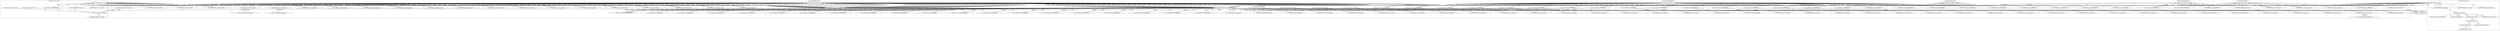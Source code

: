 digraph G {
	"10.1.80.1:57263#ServerID_OuterContainerID"->"1_fwatchdog#ServerID_6df85d7674-grtsk"[ label="GET" ];
	"1_fwatchdog#ServerID_6df85d7674-grtsk"->"10.1.80.1:57263#ServerID_OuterContainerID"[ label="RESPONSE" ];
	"1_fwatchdog#ServerID_5f846fd567-srhtc"->"10.1.80.1:51271#ServerID_OuterContainerID"[ label="RESPONSE" ];
	"10.1.80.1:51270#ServerID_OuterContainerID"->"1_fwatchdog#ServerID_5f846fd567-srhtc"[ label="GET" ];
	"1_fwatchdog#ServerID_76c96688d7-jrg4c"->"10.1.80.1:44118#ServerID_OuterContainerID"[ label="RESPONSE" ];
	"10.1.80.1:44118#ServerID_OuterContainerID"->"1_fwatchdog#ServerID_76c96688d7-jrg4c"[ label="GET" ];
	"10.1.80.1:51271#ServerID_OuterContainerID"->"1_fwatchdog#ServerID_5f846fd567-srhtc"[ label="GET" ];
	"10.1.80.1:44119#ServerID_OuterContainerID"->"1_fwatchdog#ServerID_76c96688d7-jrg4c"[ label="GET" ];
	"1_fwatchdog#ServerID_5f846fd567-srhtc"->"10.1.80.1:51270#ServerID_OuterContainerID"[ label="RESPONSE" ];
	"1_fwatchdog#ServerID_76c96688d7-jrg4c"->"10.1.80.1:44119#ServerID_OuterContainerID"[ label="RESPONSE" ];
	"10.1.80.1:57262#ServerID_OuterContainerID"->"1_fwatchdog#ServerID_6df85d7674-grtsk"[ label="GET" ];
	"1_fwatchdog#ServerID_6df85d7674-grtsk"->"10.1.80.1:57262#ServerID_OuterContainerID"[ label="RESPONSE" ];
	"10.1.80.1:33800#ServerID_OuterContainerID"->"1_fwatchdog#ServerID_8665dd9487-pw5j6"[ label="GET" ];
	"1_fwatchdog#ServerID_8665dd9487-pw5j6"->"10.1.80.1:33800#ServerID_OuterContainerID"[ label="RESPONSE" ];
	"10.1.80.1:33801#ServerID_OuterContainerID"->"1_fwatchdog#ServerID_8665dd9487-pw5j6"[ label="GET" ];
	"1_fwatchdog#ServerID_8665dd9487-pw5j6"->"10.1.80.1:33801#ServerID_OuterContainerID"[ label="RESPONSE" ];
	"10.1.80.1:57238#ServerID_OuterContainerID"->"1_fwatchdog#ServerID_3113a7a2a86a"[ label="read" ];
	"10.1.80.1:51298#ServerID_OuterContainerID"->"1_fwatchdog#ServerID_5f846fd567-srhtc"[ label="GET" ];
	"10.1.80.1:51300#ServerID_OuterContainerID"->"1_fwatchdog#ServerID_5f846fd567-srhtc"[ label="GET" ];
	"1_fwatchdog#ServerID_5f846fd567-srhtc"->"10.1.80.1:51298#ServerID_OuterContainerID"[ label="RESPONSE" ];
	"1_fwatchdog#ServerID_5f846fd567-srhtc"->"10.1.80.1:51300#ServerID_OuterContainerID"[ label="RESPONSE" ];
	"10.1.80.1:57240#ServerID_OuterContainerID"->"1_fwatchdog#ServerID_3113a7a2a86a"[ label="read" ];
	"10.1.80.1:44150#ServerID_OuterContainerID"->"1_fwatchdog#ServerID_76c96688d7-jrg4c"[ label="GET" ];
	"10.1.80.1:44148#ServerID_OuterContainerID"->"1_fwatchdog#ServerID_76c96688d7-jrg4c"[ label="GET" ];
	"1_fwatchdog#ServerID_76c96688d7-jrg4c"->"10.1.80.1:44148#ServerID_OuterContainerID"[ label="RESPONSE" ];
	"1_fwatchdog#ServerID_76c96688d7-jrg4c"->"10.1.80.1:44150#ServerID_OuterContainerID"[ label="RESPONSE" ];
	"10.1.80.247:46630#ServerID_OuterContainerID"->"1_fwatchdog#ServerID_6df85d7674-grtsk"[ label="POST" ];
	"1_fwatchdog#ServerID_3113a7a2a86a"->"10.1.80.1:57240#ServerID_OuterContainerID"[ label="write" ];
	"1_fwatchdog#ServerID_6df85d7674-grtsk"->"gateway:8080#ServerID_OuterContainerID"[ label="POST" ];
	"1_fwatchdog#ServerID_6df85d7674-grtsk"->"10.1.80.247:8080#ServerID_OuterContainerID"[ label="POST" ];
	"10.1.80.247:41160#ServerID_OuterContainerID"->"1_fwatchdog#ServerID_5f846fd567-srhtc"[ label="POST" ];
	"1_fwatchdog#ServerID_5f846fd567-srhtc"->"10.1.80.247:41160#ServerID_OuterContainerID"[ label="RESPONSE" ];
	"10.1.80.247:8080#ServerID_OuterContainerID"->"1_fwatchdog#ServerID_6df85d7674-grtsk"[ label="RESPONSE" ];
	"gateway:8080#ServerID_OuterContainerID"->"1_fwatchdog#ServerID_6df85d7674-grtsk"[ label="RESPONSE" ];
	"1_fwatchdog#ServerID_6df85d7674-grtsk"->"10.1.80.247:46630#ServerID_OuterContainerID"[ label="RESPONSE" ];
	"10.1.80.247:46630#ServerID_OuterContainerID"->"1_fwatchdog#ServerID_6df85d7674-grtsk"[ label="POST" ];
	"1_fwatchdog#ServerID_3113a7a2a86a"->"10.1.80.1:57238#ServerID_OuterContainerID"[ label="write" ];
	"1_fwatchdog#ServerID_6df85d7674-grtsk"->"gateway:8080#ServerID_OuterContainerID"[ label="POST" ];
	"1_fwatchdog#ServerID_6df85d7674-grtsk"->"10.1.80.247:8080#ServerID_OuterContainerID"[ label="POST" ];
	"10.1.80.247:41160#ServerID_OuterContainerID"->"1_fwatchdog#ServerID_5f846fd567-srhtc"[ label="POST" ];
	"1_fwatchdog#ServerID_5f846fd567-srhtc"->"10.1.80.247:41160#ServerID_OuterContainerID"[ label="RESPONSE" ];
	"10.1.80.247:8080#ServerID_OuterContainerID"->"1_fwatchdog#ServerID_6df85d7674-grtsk"[ label="RESPONSE" ];
	"gateway:8080#ServerID_OuterContainerID"->"1_fwatchdog#ServerID_6df85d7674-grtsk"[ label="RESPONSE" ];
	"1_fwatchdog#ServerID_6df85d7674-grtsk"->"10.1.80.247:46630#ServerID_OuterContainerID"[ label="RESPONSE" ];
	"10.1.80.1:33778#ServerID_OuterContainerID"->"1_fwatchdog#ServerID_c5e73ff9475e"[ label="read" ];
	"10.1.80.247:46630#ServerID_OuterContainerID"->"1_fwatchdog#ServerID_6df85d7674-grtsk"[ label="POST" ];
	"1_fwatchdog#ServerID_6df85d7674-grtsk"->"gateway:8080#ServerID_OuterContainerID"[ label="POST" ];
	"1_fwatchdog#ServerID_6df85d7674-grtsk"->"10.1.80.247:8080#ServerID_OuterContainerID"[ label="POST" ];
	"10.1.80.247:41160#ServerID_OuterContainerID"->"1_fwatchdog#ServerID_5f846fd567-srhtc"[ label="POST" ];
	"1_fwatchdog#ServerID_5f846fd567-srhtc"->"10.1.80.247:41160#ServerID_OuterContainerID"[ label="RESPONSE" ];
	"10.1.80.247:8080#ServerID_OuterContainerID"->"1_fwatchdog#ServerID_6df85d7674-grtsk"[ label="RESPONSE" ];
	"gateway:8080#ServerID_OuterContainerID"->"1_fwatchdog#ServerID_6df85d7674-grtsk"[ label="RESPONSE" ];
	"1_fwatchdog#ServerID_6df85d7674-grtsk"->"10.1.80.247:46630#ServerID_OuterContainerID"[ label="RESPONSE" ];
	"10.1.80.247:46630#ServerID_OuterContainerID"->"1_fwatchdog#ServerID_6df85d7674-grtsk"[ label="POST" ];
	"1_fwatchdog#ServerID_6df85d7674-grtsk"->"gateway:8080#ServerID_OuterContainerID"[ label="POST" ];
	"10.1.80.247:41160#ServerID_OuterContainerID"->"1_fwatchdog#ServerID_5f846fd567-srhtc"[ label="POST" ];
	"1_fwatchdog#ServerID_6df85d7674-grtsk"->"10.1.80.247:8080#ServerID_OuterContainerID"[ label="POST" ];
	"1_fwatchdog#ServerID_5f846fd567-srhtc"->"10.1.80.247:41160#ServerID_OuterContainerID"[ label="RESPONSE" ];
	"gateway:8080#ServerID_OuterContainerID"->"1_fwatchdog#ServerID_6df85d7674-grtsk"[ label="RESPONSE" ];
	"10.1.80.247:8080#ServerID_OuterContainerID"->"1_fwatchdog#ServerID_6df85d7674-grtsk"[ label="RESPONSE" ];
	"10.1.80.247:46662#ServerID_OuterContainerID"->"1_fwatchdog#ServerID_6df85d7674-grtsk"[ label="POST" ];
	"1_fwatchdog#ServerID_6df85d7674-grtsk"->"10.1.80.247:46630#ServerID_OuterContainerID"[ label="RESPONSE" ];
	"1_fwatchdog#ServerID_6df85d7674-grtsk"->"gateway:8080#ServerID_OuterContainerID"[ label="POST" ];
	"1_fwatchdog#ServerID_6df85d7674-grtsk"->"10.1.80.247:8080#ServerID_OuterContainerID"[ label="POST" ];
	"10.1.80.247:41160#ServerID_OuterContainerID"->"1_fwatchdog#ServerID_5f846fd567-srhtc"[ label="POST" ];
	"1_fwatchdog#ServerID_5f846fd567-srhtc"->"10.1.80.247:41160#ServerID_OuterContainerID"[ label="RESPONSE" ];
	"10.1.80.247:8080#ServerID_OuterContainerID"->"1_fwatchdog#ServerID_6df85d7674-grtsk"[ label="RESPONSE" ];
	"gateway:8080#ServerID_OuterContainerID"->"1_fwatchdog#ServerID_6df85d7674-grtsk"[ label="RESPONSE" ];
	"10.1.80.247:46630#ServerID_OuterContainerID"->"1_fwatchdog#ServerID_6df85d7674-grtsk"[ label="POST" ];
	"1_fwatchdog#ServerID_6df85d7674-grtsk"->"10.1.80.247:46662#ServerID_OuterContainerID"[ label="RESPONSE" ];
	"1_fwatchdog#ServerID_c5e73ff9475e"->"10.1.80.1:33778#ServerID_OuterContainerID"[ label="write" ];
	"10.1.80.1:33776#ServerID_OuterContainerID"->"1_fwatchdog#ServerID_c5e73ff9475e"[ label="read" ];
	"1_fwatchdog#ServerID_c5e73ff9475e"->"10.1.80.1:33776#ServerID_OuterContainerID"[ label="write" ];
	"10.1.80.1:51270#ServerID_OuterContainerID"->"1_fwatchdog#ServerID_9c632c9c841a"[ label="read" ];
	"1_fwatchdog#ServerID_9c632c9c841a"->"10.1.80.1:51270#ServerID_OuterContainerID"[ label="write" ];
	"10.1.80.1:51271#ServerID_OuterContainerID"->"1_fwatchdog#ServerID_9c632c9c841a"[ label="read" ];
	"1_fwatchdog#ServerID_9c632c9c841a"->"10.1.80.1:51271#ServerID_OuterContainerID"[ label="write" ];
	"10.1.80.1:44118#ServerID_OuterContainerID"->"1_fwatchdog#ServerID_a29a01b54a18"[ label="read" ];
	"1_fwatchdog#ServerID_a29a01b54a18"->"10.1.80.1:44118#ServerID_OuterContainerID"[ label="write" ];
	"10.1.80.1:44119#ServerID_OuterContainerID"->"1_fwatchdog#ServerID_a29a01b54a18"[ label="read" ];
	"1_fwatchdog#ServerID_a29a01b54a18"->"10.1.80.1:44119#ServerID_OuterContainerID"[ label="write" ];
	"10.1.80.1:57262#ServerID_OuterContainerID"->"1_fwatchdog#ServerID_3113a7a2a86a"[ label="read" ];
	"10.1.80.1:57263#ServerID_OuterContainerID"->"1_fwatchdog#ServerID_3113a7a2a86a"[ label="read" ];
	"1_fwatchdog#ServerID_3113a7a2a86a"->"10.1.80.1:57263#ServerID_OuterContainerID"[ label="write" ];
	"1_fwatchdog#ServerID_3113a7a2a86a"->"10.1.80.1:57262#ServerID_OuterContainerID"[ label="write" ];
	"10.1.80.1:33800#ServerID_OuterContainerID"->"1_fwatchdog#ServerID_c5e73ff9475e"[ label="read" ];
	"1_fwatchdog#ServerID_c5e73ff9475e"->"10.1.80.1:33800#ServerID_OuterContainerID"[ label="write" ];
	"10.1.80.1:33801#ServerID_OuterContainerID"->"1_fwatchdog#ServerID_c5e73ff9475e"[ label="read" ];
	"1_fwatchdog#ServerID_c5e73ff9475e"->"10.1.80.1:33801#ServerID_OuterContainerID"[ label="write" ];
	"10.1.80.1:51300#ServerID_OuterContainerID"->"1_fwatchdog#ServerID_9c632c9c841a"[ label="read" ];
	"10.1.80.1:51298#ServerID_OuterContainerID"->"1_fwatchdog#ServerID_9c632c9c841a"[ label="read" ];
	"1_fwatchdog#ServerID_9c632c9c841a"->"10.1.80.1:51298#ServerID_OuterContainerID"[ label="write" ];
	"1_fwatchdog#ServerID_9c632c9c841a"->"10.1.80.1:51300#ServerID_OuterContainerID"[ label="write" ];
	"10.1.80.247:46662#ServerID_OuterContainerID"->"1_fwatchdog#ServerID_6df85d7674-grtsk"[ label="POST" ];
	"1_fwatchdog#ServerID_6df85d7674-grtsk"->"gateway:8080#ServerID_OuterContainerID"[ label="POST" ];
	"1_fwatchdog#ServerID_6df85d7674-grtsk"->"10.1.80.247:8080#ServerID_OuterContainerID"[ label="POST" ];
	"10.1.80.247:41160#ServerID_OuterContainerID"->"1_fwatchdog#ServerID_5f846fd567-srhtc"[ label="POST" ];
	"1_fwatchdog#ServerID_6df85d7674-grtsk"->"10.1.80.247:8080#ServerID_OuterContainerID"[ label="POST" ];
	"1_fwatchdog#ServerID_6df85d7674-grtsk"->"gateway:8080#ServerID_OuterContainerID"[ label="POST" ];
	"1_fwatchdog#ServerID_5f846fd567-srhtc"->"10.1.80.247:41160#ServerID_OuterContainerID"[ label="RESPONSE" ];
	"10.1.80.247:8080#ServerID_OuterContainerID"->"1_fwatchdog#ServerID_6df85d7674-grtsk"[ label="RESPONSE" ];
	"gateway:8080#ServerID_OuterContainerID"->"1_fwatchdog#ServerID_6df85d7674-grtsk"[ label="RESPONSE" ];
	"10.1.80.247:41160#ServerID_OuterContainerID"->"1_fwatchdog#ServerID_5f846fd567-srhtc"[ label="POST" ];
	"10.1.80.247:46702#ServerID_OuterContainerID"->"1_fwatchdog#ServerID_6df85d7674-grtsk"[ label="POST" ];
	"1_fwatchdog#ServerID_6df85d7674-grtsk"->"10.1.80.247:46630#ServerID_OuterContainerID"[ label="RESPONSE" ];
	"1_fwatchdog#ServerID_5f846fd567-srhtc"->"10.1.80.247:41160#ServerID_OuterContainerID"[ label="RESPONSE" ];
	"10.1.80.247:8080#ServerID_OuterContainerID"->"1_fwatchdog#ServerID_6df85d7674-grtsk"[ label="RESPONSE" ];
	"gateway:8080#ServerID_OuterContainerID"->"1_fwatchdog#ServerID_6df85d7674-grtsk"[ label="RESPONSE" ];
	"10.1.80.247:46630#ServerID_OuterContainerID"->"1_fwatchdog#ServerID_6df85d7674-grtsk"[ label="POST" ];
	"1_fwatchdog#ServerID_6df85d7674-grtsk"->"10.1.80.247:46662#ServerID_OuterContainerID"[ label="RESPONSE" ];
	"1_fwatchdog#ServerID_6df85d7674-grtsk"->"gateway:8080#ServerID_OuterContainerID"[ label="POST" ];
	"1_fwatchdog#ServerID_6df85d7674-grtsk"->"10.1.80.247:8080#ServerID_OuterContainerID"[ label="POST" ];
	"10.1.80.247:41160#ServerID_OuterContainerID"->"1_fwatchdog#ServerID_5f846fd567-srhtc"[ label="POST" ];
	"1_fwatchdog#ServerID_6df85d7674-grtsk"->"gateway:8080#ServerID_OuterContainerID"[ label="POST" ];
	"1_fwatchdog#ServerID_6df85d7674-grtsk"->"10.1.80.247:8080#ServerID_OuterContainerID"[ label="POST" ];
	"1_fwatchdog#ServerID_5f846fd567-srhtc"->"10.1.80.247:41160#ServerID_OuterContainerID"[ label="RESPONSE" ];
	"10.1.80.247:8080#ServerID_OuterContainerID"->"1_fwatchdog#ServerID_6df85d7674-grtsk"[ label="RESPONSE" ];
	"gateway:8080#ServerID_OuterContainerID"->"1_fwatchdog#ServerID_6df85d7674-grtsk"[ label="RESPONSE" ];
	"10.1.80.247:41160#ServerID_OuterContainerID"->"1_fwatchdog#ServerID_5f846fd567-srhtc"[ label="POST" ];
	"1_fwatchdog#ServerID_6df85d7674-grtsk"->"10.1.80.247:46702#ServerID_OuterContainerID"[ label="RESPONSE" ];
	"10.1.80.247:46662#ServerID_OuterContainerID"->"1_fwatchdog#ServerID_6df85d7674-grtsk"[ label="POST" ];
	"1_fwatchdog#ServerID_5f846fd567-srhtc"->"10.1.80.247:41160#ServerID_OuterContainerID"[ label="RESPONSE" ];
	"1_fwatchdog#ServerID_6df85d7674-grtsk"->"gateway:8080#ServerID_OuterContainerID"[ label="POST" ];
	"1_fwatchdog#ServerID_6df85d7674-grtsk"->"10.1.80.247:8080#ServerID_OuterContainerID"[ label="POST" ];
	"gateway:8080#ServerID_OuterContainerID"->"1_fwatchdog#ServerID_6df85d7674-grtsk"[ label="RESPONSE" ];
	"10.1.80.247:8080#ServerID_OuterContainerID"->"1_fwatchdog#ServerID_6df85d7674-grtsk"[ label="RESPONSE" ];
	"1_fwatchdog#ServerID_6df85d7674-grtsk"->"10.1.80.247:46630#ServerID_OuterContainerID"[ label="RESPONSE" ];
	"10.1.80.247:41160#ServerID_OuterContainerID"->"1_fwatchdog#ServerID_5f846fd567-srhtc"[ label="POST" ];
	"10.1.80.247:46630#ServerID_OuterContainerID"->"1_fwatchdog#ServerID_6df85d7674-grtsk"[ label="POST" ];
	"1_fwatchdog#ServerID_5f846fd567-srhtc"->"10.1.80.247:41160#ServerID_OuterContainerID"[ label="RESPONSE" ];
	"10.1.80.247:8080#ServerID_OuterContainerID"->"1_fwatchdog#ServerID_6df85d7674-grtsk"[ label="RESPONSE" ];
	"gateway:8080#ServerID_OuterContainerID"->"1_fwatchdog#ServerID_6df85d7674-grtsk"[ label="RESPONSE" ];
	"1_fwatchdog#ServerID_6df85d7674-grtsk"->"10.1.80.247:46662#ServerID_OuterContainerID"[ label="RESPONSE" ];
	"1_fwatchdog#ServerID_6df85d7674-grtsk"->"gateway:8080#ServerID_OuterContainerID"[ label="POST" ];
	"1_fwatchdog#ServerID_6df85d7674-grtsk"->"10.1.80.247:8080#ServerID_OuterContainerID"[ label="POST" ];
	"10.1.80.247:41160#ServerID_OuterContainerID"->"1_fwatchdog#ServerID_5f846fd567-srhtc"[ label="POST" ];
	"10.1.80.247:46662#ServerID_OuterContainerID"->"1_fwatchdog#ServerID_6df85d7674-grtsk"[ label="POST" ];
	"1_fwatchdog#ServerID_5f846fd567-srhtc"->"10.1.80.247:41160#ServerID_OuterContainerID"[ label="RESPONSE" ];
	"10.1.80.247:8080#ServerID_OuterContainerID"->"1_fwatchdog#ServerID_6df85d7674-grtsk"[ label="RESPONSE" ];
	"gateway:8080#ServerID_OuterContainerID"->"1_fwatchdog#ServerID_6df85d7674-grtsk"[ label="RESPONSE" ];
	"1_fwatchdog#ServerID_6df85d7674-grtsk"->"10.1.80.247:46630#ServerID_OuterContainerID"[ label="RESPONSE" ];
	"1_fwatchdog#ServerID_6df85d7674-grtsk"->"gateway:8080#ServerID_OuterContainerID"[ label="POST" ];
	"1_fwatchdog#ServerID_6df85d7674-grtsk"->"10.1.80.247:8080#ServerID_OuterContainerID"[ label="POST" ];
	"10.1.80.247:41160#ServerID_OuterContainerID"->"1_fwatchdog#ServerID_5f846fd567-srhtc"[ label="POST" ];
	"10.1.80.247:46630#ServerID_OuterContainerID"->"1_fwatchdog#ServerID_6df85d7674-grtsk"[ label="POST" ];
	"10.1.80.247:8080#ServerID_OuterContainerID"->"1_fwatchdog#ServerID_6df85d7674-grtsk"[ label="RESPONSE" ];
	"1_fwatchdog#ServerID_5f846fd567-srhtc"->"10.1.80.247:41160#ServerID_OuterContainerID"[ label="RESPONSE" ];
	"gateway:8080#ServerID_OuterContainerID"->"1_fwatchdog#ServerID_6df85d7674-grtsk"[ label="RESPONSE" ];
	"1_fwatchdog#ServerID_6df85d7674-grtsk"->"10.1.80.247:46662#ServerID_OuterContainerID"[ label="RESPONSE" ];
	"1_fwatchdog#ServerID_6df85d7674-grtsk"->"gateway:8080#ServerID_OuterContainerID"[ label="POST" ];
	"1_fwatchdog#ServerID_6df85d7674-grtsk"->"10.1.80.247:8080#ServerID_OuterContainerID"[ label="POST" ];
	"10.1.80.247:41160#ServerID_OuterContainerID"->"1_fwatchdog#ServerID_5f846fd567-srhtc"[ label="POST" ];
	"10.1.80.247:46662#ServerID_OuterContainerID"->"1_fwatchdog#ServerID_6df85d7674-grtsk"[ label="POST" ];
	"1_fwatchdog#ServerID_5f846fd567-srhtc"->"10.1.80.247:41160#ServerID_OuterContainerID"[ label="RESPONSE" ];
	"10.1.80.247:8080#ServerID_OuterContainerID"->"1_fwatchdog#ServerID_6df85d7674-grtsk"[ label="RESPONSE" ];
	"gateway:8080#ServerID_OuterContainerID"->"1_fwatchdog#ServerID_6df85d7674-grtsk"[ label="RESPONSE" ];
	"1_fwatchdog#ServerID_6df85d7674-grtsk"->"gateway:8080#ServerID_OuterContainerID"[ label="POST" ];
	"1_fwatchdog#ServerID_6df85d7674-grtsk"->"10.1.80.247:8080#ServerID_OuterContainerID"[ label="POST" ];
	"10.1.80.247:41160#ServerID_OuterContainerID"->"1_fwatchdog#ServerID_5f846fd567-srhtc"[ label="POST" ];
	"1_fwatchdog#ServerID_6df85d7674-grtsk"->"10.1.80.247:46630#ServerID_OuterContainerID"[ label="RESPONSE" ];
	"1_fwatchdog#ServerID_5f846fd567-srhtc"->"10.1.80.247:41160#ServerID_OuterContainerID"[ label="RESPONSE" ];
	"10.1.80.247:8080#ServerID_OuterContainerID"->"1_fwatchdog#ServerID_6df85d7674-grtsk"[ label="RESPONSE" ];
	"gateway:8080#ServerID_OuterContainerID"->"1_fwatchdog#ServerID_6df85d7674-grtsk"[ label="RESPONSE" ];
	"1_fwatchdog#ServerID_6df85d7674-grtsk"->"10.1.80.247:46662#ServerID_OuterContainerID"[ label="RESPONSE" ];
	"10.1.80.247:46662#ServerID_OuterContainerID"->"1_fwatchdog#ServerID_6df85d7674-grtsk"[ label="POST" ];
	"1_fwatchdog#ServerID_6df85d7674-grtsk"->"gateway:8080#ServerID_OuterContainerID"[ label="POST" ];
	"1_fwatchdog#ServerID_6df85d7674-grtsk"->"10.1.80.247:8080#ServerID_OuterContainerID"[ label="POST" ];
	"10.1.80.247:41160#ServerID_OuterContainerID"->"1_fwatchdog#ServerID_5f846fd567-srhtc"[ label="POST" ];
	"1_fwatchdog#ServerID_5f846fd567-srhtc"->"10.1.80.247:41160#ServerID_OuterContainerID"[ label="RESPONSE" ];
	"10.1.80.247:8080#ServerID_OuterContainerID"->"1_fwatchdog#ServerID_6df85d7674-grtsk"[ label="RESPONSE" ];
	"gateway:8080#ServerID_OuterContainerID"->"1_fwatchdog#ServerID_6df85d7674-grtsk"[ label="RESPONSE" ];
	"1_fwatchdog#ServerID_6df85d7674-grtsk"->"10.1.80.247:46662#ServerID_OuterContainerID"[ label="RESPONSE" ];
	"10.1.80.247:46662#ServerID_OuterContainerID"->"1_fwatchdog#ServerID_6df85d7674-grtsk"[ label="POST" ];
	"1_fwatchdog#ServerID_6df85d7674-grtsk"->"gateway:8080#ServerID_OuterContainerID"[ label="POST" ];
	"1_fwatchdog#ServerID_6df85d7674-grtsk"->"10.1.80.247:8080#ServerID_OuterContainerID"[ label="POST" ];
	"10.1.80.247:41160#ServerID_OuterContainerID"->"1_fwatchdog#ServerID_5f846fd567-srhtc"[ label="POST" ];
	"1_fwatchdog#ServerID_5f846fd567-srhtc"->"10.1.80.247:41160#ServerID_OuterContainerID"[ label="RESPONSE" ];
	"10.1.80.247:8080#ServerID_OuterContainerID"->"1_fwatchdog#ServerID_6df85d7674-grtsk"[ label="RESPONSE" ];
	"gateway:8080#ServerID_OuterContainerID"->"1_fwatchdog#ServerID_6df85d7674-grtsk"[ label="RESPONSE" ];
	"1_fwatchdog#ServerID_6df85d7674-grtsk"->"10.1.80.247:46662#ServerID_OuterContainerID"[ label="RESPONSE" ];
	"10.1.80.247:46662#ServerID_OuterContainerID"->"1_fwatchdog#ServerID_6df85d7674-grtsk"[ label="POST" ];
	"1_fwatchdog#ServerID_6df85d7674-grtsk"->"gateway:8080#ServerID_OuterContainerID"[ label="POST" ];
	"1_fwatchdog#ServerID_6df85d7674-grtsk"->"10.1.80.247:8080#ServerID_OuterContainerID"[ label="POST" ];
	"10.1.80.247:41160#ServerID_OuterContainerID"->"1_fwatchdog#ServerID_5f846fd567-srhtc"[ label="POST" ];
	"1_fwatchdog#ServerID_5f846fd567-srhtc"->"10.1.80.247:41160#ServerID_OuterContainerID"[ label="RESPONSE" ];
	"10.1.80.247:8080#ServerID_OuterContainerID"->"1_fwatchdog#ServerID_6df85d7674-grtsk"[ label="RESPONSE" ];
	"gateway:8080#ServerID_OuterContainerID"->"1_fwatchdog#ServerID_6df85d7674-grtsk"[ label="RESPONSE" ];
	"10.1.80.247:46630#ServerID_OuterContainerID"->"1_fwatchdog#ServerID_6df85d7674-grtsk"[ label="POST" ];
	"1_fwatchdog#ServerID_6df85d7674-grtsk"->"10.1.80.247:46662#ServerID_OuterContainerID"[ label="RESPONSE" ];
	"1_fwatchdog#ServerID_6df85d7674-grtsk"->"gateway:8080#ServerID_OuterContainerID"[ label="POST" ];
	"1_fwatchdog#ServerID_6df85d7674-grtsk"->"10.1.80.247:8080#ServerID_OuterContainerID"[ label="POST" ];
	"10.1.80.247:41160#ServerID_OuterContainerID"->"1_fwatchdog#ServerID_5f846fd567-srhtc"[ label="POST" ];
	"1_fwatchdog#ServerID_5f846fd567-srhtc"->"10.1.80.247:41160#ServerID_OuterContainerID"[ label="RESPONSE" ];
	"10.1.80.247:8080#ServerID_OuterContainerID"->"1_fwatchdog#ServerID_6df85d7674-grtsk"[ label="RESPONSE" ];
	"gateway:8080#ServerID_OuterContainerID"->"1_fwatchdog#ServerID_6df85d7674-grtsk"[ label="RESPONSE" ];
	"10.1.80.247:46662#ServerID_OuterContainerID"->"1_fwatchdog#ServerID_6df85d7674-grtsk"[ label="POST" ];
	"1_fwatchdog#ServerID_6df85d7674-grtsk"->"10.1.80.247:46630#ServerID_OuterContainerID"[ label="RESPONSE" ];
	"1_fwatchdog#ServerID_6df85d7674-grtsk"->"gateway:8080#ServerID_OuterContainerID"[ label="POST" ];
	"1_fwatchdog#ServerID_6df85d7674-grtsk"->"10.1.80.247:8080#ServerID_OuterContainerID"[ label="POST" ];
	"10.1.80.247:41160#ServerID_OuterContainerID"->"1_fwatchdog#ServerID_5f846fd567-srhtc"[ label="POST" ];
	"1_fwatchdog#ServerID_5f846fd567-srhtc"->"10.1.80.247:41160#ServerID_OuterContainerID"[ label="RESPONSE" ];
	"10.1.80.247:8080#ServerID_OuterContainerID"->"1_fwatchdog#ServerID_6df85d7674-grtsk"[ label="RESPONSE" ];
	"gateway:8080#ServerID_OuterContainerID"->"1_fwatchdog#ServerID_6df85d7674-grtsk"[ label="RESPONSE" ];
	"1_fwatchdog#ServerID_6df85d7674-grtsk"->"10.1.80.247:46662#ServerID_OuterContainerID"[ label="RESPONSE" ];
	"10.1.80.247:46662#ServerID_OuterContainerID"->"1_fwatchdog#ServerID_6df85d7674-grtsk"[ label="POST" ];
	"1_fwatchdog#ServerID_6df85d7674-grtsk"->"gateway:8080#ServerID_OuterContainerID"[ label="POST" ];
	"1_fwatchdog#ServerID_6df85d7674-grtsk"->"10.1.80.247:8080#ServerID_OuterContainerID"[ label="POST" ];
	"10.1.80.247:41160#ServerID_OuterContainerID"->"1_fwatchdog#ServerID_5f846fd567-srhtc"[ label="POST" ];
	"1_fwatchdog#ServerID_5f846fd567-srhtc"->"10.1.80.247:41160#ServerID_OuterContainerID"[ label="RESPONSE" ];
	"10.1.80.247:8080#ServerID_OuterContainerID"->"1_fwatchdog#ServerID_6df85d7674-grtsk"[ label="RESPONSE" ];
	"gateway:8080#ServerID_OuterContainerID"->"1_fwatchdog#ServerID_6df85d7674-grtsk"[ label="RESPONSE" ];
	"1_fwatchdog#ServerID_6df85d7674-grtsk"->"10.1.80.247:46662#ServerID_OuterContainerID"[ label="RESPONSE" ];
	"10.1.80.247:46662#ServerID_OuterContainerID"->"1_fwatchdog#ServerID_6df85d7674-grtsk"[ label="POST" ];
	"1_fwatchdog#ServerID_6df85d7674-grtsk"->"gateway:8080#ServerID_OuterContainerID"[ label="POST" ];
	"1_fwatchdog#ServerID_6df85d7674-grtsk"->"10.1.80.247:8080#ServerID_OuterContainerID"[ label="POST" ];
	"10.1.80.247:41160#ServerID_OuterContainerID"->"1_fwatchdog#ServerID_5f846fd567-srhtc"[ label="POST" ];
	"1_fwatchdog#ServerID_5f846fd567-srhtc"->"10.1.80.247:41160#ServerID_OuterContainerID"[ label="RESPONSE" ];
	"10.1.80.247:8080#ServerID_OuterContainerID"->"1_fwatchdog#ServerID_6df85d7674-grtsk"[ label="RESPONSE" ];
	"gateway:8080#ServerID_OuterContainerID"->"1_fwatchdog#ServerID_6df85d7674-grtsk"[ label="RESPONSE" ];
	"1_fwatchdog#ServerID_6df85d7674-grtsk"->"10.1.80.247:46662#ServerID_OuterContainerID"[ label="RESPONSE" ];
	"10.1.80.247:46662#ServerID_OuterContainerID"->"1_fwatchdog#ServerID_6df85d7674-grtsk"[ label="POST" ];
	"1_fwatchdog#ServerID_6df85d7674-grtsk"->"gateway:8080#ServerID_OuterContainerID"[ label="POST" ];
	"1_fwatchdog#ServerID_6df85d7674-grtsk"->"10.1.80.247:8080#ServerID_OuterContainerID"[ label="POST" ];
	"10.1.80.247:41160#ServerID_OuterContainerID"->"1_fwatchdog#ServerID_5f846fd567-srhtc"[ label="POST" ];
	"1_fwatchdog#ServerID_5f846fd567-srhtc"->"10.1.80.247:41160#ServerID_OuterContainerID"[ label="RESPONSE" ];
	"10.1.80.247:8080#ServerID_OuterContainerID"->"1_fwatchdog#ServerID_6df85d7674-grtsk"[ label="RESPONSE" ];
	"gateway:8080#ServerID_OuterContainerID"->"1_fwatchdog#ServerID_6df85d7674-grtsk"[ label="RESPONSE" ];
	"1_fwatchdog#ServerID_6df85d7674-grtsk"->"10.1.80.247:46662#ServerID_OuterContainerID"[ label="RESPONSE" ];
	"10.1.80.247:46662#ServerID_OuterContainerID"->"1_fwatchdog#ServerID_6df85d7674-grtsk"[ label="POST" ];
	"1_fwatchdog#ServerID_6df85d7674-grtsk"->"gateway:8080#ServerID_OuterContainerID"[ label="POST" ];
	"1_fwatchdog#ServerID_6df85d7674-grtsk"->"10.1.80.247:8080#ServerID_OuterContainerID"[ label="POST" ];
	"10.1.80.247:41160#ServerID_OuterContainerID"->"1_fwatchdog#ServerID_5f846fd567-srhtc"[ label="POST" ];
	"1_fwatchdog#ServerID_5f846fd567-srhtc"->"10.1.80.247:41160#ServerID_OuterContainerID"[ label="RESPONSE" ];
	"10.1.80.247:8080#ServerID_OuterContainerID"->"1_fwatchdog#ServerID_6df85d7674-grtsk"[ label="RESPONSE" ];
	"gateway:8080#ServerID_OuterContainerID"->"1_fwatchdog#ServerID_6df85d7674-grtsk"[ label="RESPONSE" ];
	"10.1.80.247:46630#ServerID_OuterContainerID"->"1_fwatchdog#ServerID_6df85d7674-grtsk"[ label="POST" ];
	"1_fwatchdog#ServerID_6df85d7674-grtsk"->"10.1.80.247:46662#ServerID_OuterContainerID"[ label="RESPONSE" ];
	"1_fwatchdog#ServerID_6df85d7674-grtsk"->"gateway:8080#ServerID_OuterContainerID"[ label="POST" ];
	"1_fwatchdog#ServerID_6df85d7674-grtsk"->"10.1.80.247:8080#ServerID_OuterContainerID"[ label="POST" ];
	"10.1.80.247:41160#ServerID_OuterContainerID"->"1_fwatchdog#ServerID_5f846fd567-srhtc"[ label="POST" ];
	"10.1.80.247:46662#ServerID_OuterContainerID"->"1_fwatchdog#ServerID_6df85d7674-grtsk"[ label="POST" ];
	"1_fwatchdog#ServerID_5f846fd567-srhtc"->"10.1.80.247:41160#ServerID_OuterContainerID"[ label="RESPONSE" ];
	"10.1.80.247:8080#ServerID_OuterContainerID"->"1_fwatchdog#ServerID_6df85d7674-grtsk"[ label="RESPONSE" ];
	"gateway:8080#ServerID_OuterContainerID"->"1_fwatchdog#ServerID_6df85d7674-grtsk"[ label="RESPONSE" ];
	"1_fwatchdog#ServerID_6df85d7674-grtsk"->"10.1.80.247:46630#ServerID_OuterContainerID"[ label="RESPONSE" ];
	"1_fwatchdog#ServerID_6df85d7674-grtsk"->"gateway:8080#ServerID_OuterContainerID"[ label="POST" ];
	"1_fwatchdog#ServerID_6df85d7674-grtsk"->"10.1.80.247:8080#ServerID_OuterContainerID"[ label="POST" ];
	"10.1.80.247:41160#ServerID_OuterContainerID"->"1_fwatchdog#ServerID_5f846fd567-srhtc"[ label="POST" ];
	"10.1.80.247:46630#ServerID_OuterContainerID"->"1_fwatchdog#ServerID_6df85d7674-grtsk"[ label="POST" ];
	"1_fwatchdog#ServerID_5f846fd567-srhtc"->"10.1.80.247:41160#ServerID_OuterContainerID"[ label="RESPONSE" ];
	"10.1.80.247:8080#ServerID_OuterContainerID"->"1_fwatchdog#ServerID_6df85d7674-grtsk"[ label="RESPONSE" ];
	"1_fwatchdog#ServerID_6df85d7674-grtsk"->"10.1.80.247:46662#ServerID_OuterContainerID"[ label="RESPONSE" ];
	"gateway:8080#ServerID_OuterContainerID"->"1_fwatchdog#ServerID_6df85d7674-grtsk"[ label="RESPONSE" ];
	"10.1.80.247:46662#ServerID_OuterContainerID"->"1_fwatchdog#ServerID_6df85d7674-grtsk"[ label="POST" ];
	"1_fwatchdog#ServerID_6df85d7674-grtsk"->"10.1.80.247:8080#ServerID_OuterContainerID"[ label="POST" ];
	"1_fwatchdog#ServerID_6df85d7674-grtsk"->"gateway:8080#ServerID_OuterContainerID"[ label="POST" ];
	"10.1.80.247:41160#ServerID_OuterContainerID"->"1_fwatchdog#ServerID_5f846fd567-srhtc"[ label="POST" ];
	"1_fwatchdog#ServerID_5f846fd567-srhtc"->"10.1.80.247:41160#ServerID_OuterContainerID"[ label="RESPONSE" ];
	"10.1.80.247:8080#ServerID_OuterContainerID"->"1_fwatchdog#ServerID_6df85d7674-grtsk"[ label="RESPONSE" ];
	"gateway:8080#ServerID_OuterContainerID"->"1_fwatchdog#ServerID_6df85d7674-grtsk"[ label="RESPONSE" ];
	"1_fwatchdog#ServerID_6df85d7674-grtsk"->"10.1.80.247:46630#ServerID_OuterContainerID"[ label="RESPONSE" ];
	"10.1.80.247:46630#ServerID_OuterContainerID"->"1_fwatchdog#ServerID_6df85d7674-grtsk"[ label="POST" ];
	"1_fwatchdog#ServerID_6df85d7674-grtsk"->"gateway:8080#ServerID_OuterContainerID"[ label="POST" ];
	"1_fwatchdog#ServerID_6df85d7674-grtsk"->"10.1.80.247:8080#ServerID_OuterContainerID"[ label="POST" ];
	"10.1.80.247:41160#ServerID_OuterContainerID"->"1_fwatchdog#ServerID_5f846fd567-srhtc"[ label="POST" ];
	"1_fwatchdog#ServerID_5f846fd567-srhtc"->"10.1.80.247:41160#ServerID_OuterContainerID"[ label="RESPONSE" ];
	"10.1.80.247:8080#ServerID_OuterContainerID"->"1_fwatchdog#ServerID_6df85d7674-grtsk"[ label="RESPONSE" ];
	"gateway:8080#ServerID_OuterContainerID"->"1_fwatchdog#ServerID_6df85d7674-grtsk"[ label="RESPONSE" ];
	"1_fwatchdog#ServerID_6df85d7674-grtsk"->"gateway:8080#ServerID_OuterContainerID"[ label="POST" ];
	"1_fwatchdog#ServerID_6df85d7674-grtsk"->"10.1.80.247:8080#ServerID_OuterContainerID"[ label="POST" ];
	"10.1.80.247:41160#ServerID_OuterContainerID"->"1_fwatchdog#ServerID_5f846fd567-srhtc"[ label="POST" ];
	"10.1.80.247:46874#ServerID_OuterContainerID"->"1_fwatchdog#ServerID_6df85d7674-grtsk"[ label="POST" ];
	"1_fwatchdog#ServerID_6df85d7674-grtsk"->"10.1.80.247:46662#ServerID_OuterContainerID"[ label="RESPONSE" ];
	"1_fwatchdog#ServerID_5f846fd567-srhtc"->"10.1.80.247:41160#ServerID_OuterContainerID"[ label="RESPONSE" ];
	"10.1.80.247:8080#ServerID_OuterContainerID"->"1_fwatchdog#ServerID_6df85d7674-grtsk"[ label="RESPONSE" ];
	"gateway:8080#ServerID_OuterContainerID"->"1_fwatchdog#ServerID_6df85d7674-grtsk"[ label="RESPONSE" ];
	"1_fwatchdog#ServerID_6df85d7674-grtsk"->"10.1.80.247:46630#ServerID_OuterContainerID"[ label="RESPONSE" ];
	"1_fwatchdog#ServerID_6df85d7674-grtsk"->"gateway:8080#ServerID_OuterContainerID"[ label="POST" ];
	"1_fwatchdog#ServerID_6df85d7674-grtsk"->"10.1.80.247:8080#ServerID_OuterContainerID"[ label="POST" ];
	"10.1.80.247:41160#ServerID_OuterContainerID"->"1_fwatchdog#ServerID_5f846fd567-srhtc"[ label="POST" ];
	"10.1.80.247:46630#ServerID_OuterContainerID"->"1_fwatchdog#ServerID_6df85d7674-grtsk"[ label="POST" ];
	"10.1.80.247:46662#ServerID_OuterContainerID"->"1_fwatchdog#ServerID_6df85d7674-grtsk"[ label="POST" ];
	"1_fwatchdog#ServerID_5f846fd567-srhtc"->"10.1.80.247:41160#ServerID_OuterContainerID"[ label="RESPONSE" ];
	"10.1.80.247:8080#ServerID_OuterContainerID"->"1_fwatchdog#ServerID_6df85d7674-grtsk"[ label="RESPONSE" ];
	"gateway:8080#ServerID_OuterContainerID"->"1_fwatchdog#ServerID_6df85d7674-grtsk"[ label="RESPONSE" ];
	"1_fwatchdog#ServerID_6df85d7674-grtsk"->"10.1.80.247:46874#ServerID_OuterContainerID"[ label="RESPONSE" ];
	"1_fwatchdog#ServerID_6df85d7674-grtsk"->"gateway:8080#ServerID_OuterContainerID"[ label="POST" ];
	"1_fwatchdog#ServerID_6df85d7674-grtsk"->"10.1.80.247:8080#ServerID_OuterContainerID"[ label="POST" ];
	"10.1.80.247:46874#ServerID_OuterContainerID"->"1_fwatchdog#ServerID_6df85d7674-grtsk"[ label="POST" ];
	"10.1.80.247:41160#ServerID_OuterContainerID"->"1_fwatchdog#ServerID_5f846fd567-srhtc"[ label="POST" ];
	"10.1.80.247:46908#ServerID_OuterContainerID"->"1_fwatchdog#ServerID_6df85d7674-grtsk"[ label="POST" ];
	"1_fwatchdog#ServerID_6df85d7674-grtsk"->"gateway:8080#ServerID_OuterContainerID"[ label="POST" ];
	"1_fwatchdog#ServerID_6df85d7674-grtsk"->"10.1.80.247:8080#ServerID_OuterContainerID"[ label="POST" ];
	"1_fwatchdog#ServerID_5f846fd567-srhtc"->"10.1.80.247:41160#ServerID_OuterContainerID"[ label="RESPONSE" ];
	"1_fwatchdog#ServerID_6df85d7674-grtsk"->"gateway:8080#ServerID_OuterContainerID"[ label="POST" ];
	"1_fwatchdog#ServerID_6df85d7674-grtsk"->"10.1.80.247:8080#ServerID_OuterContainerID"[ label="POST" ];
	"10.1.80.247:41160#ServerID_OuterContainerID"->"1_fwatchdog#ServerID_5f846fd567-srhtc"[ label="POST" ];
	"10.1.80.247:8080#ServerID_OuterContainerID"->"1_fwatchdog#ServerID_6df85d7674-grtsk"[ label="RESPONSE" ];
	"gateway:8080#ServerID_OuterContainerID"->"1_fwatchdog#ServerID_6df85d7674-grtsk"[ label="RESPONSE" ];
	"10.1.80.247:41444#ServerID_OuterContainerID"->"1_fwatchdog#ServerID_5f846fd567-srhtc"[ label="POST" ];
	"1_fwatchdog#ServerID_5f846fd567-srhtc"->"10.1.80.247:41160#ServerID_OuterContainerID"[ label="RESPONSE" ];
	"10.1.80.247:8080#ServerID_OuterContainerID"->"1_fwatchdog#ServerID_6df85d7674-grtsk"[ label="RESPONSE" ];
	"gateway:8080#ServerID_OuterContainerID"->"1_fwatchdog#ServerID_6df85d7674-grtsk"[ label="RESPONSE" ];
	"10.1.80.247:46930#ServerID_OuterContainerID"->"1_fwatchdog#ServerID_6df85d7674-grtsk"[ label="POST" ];
	"1_fwatchdog#ServerID_5f846fd567-srhtc"->"10.1.80.247:41444#ServerID_OuterContainerID"[ label="RESPONSE" ];
	"10.1.80.247:8080#ServerID_OuterContainerID"->"1_fwatchdog#ServerID_6df85d7674-grtsk"[ label="RESPONSE" ];
	"gateway:8080#ServerID_OuterContainerID"->"1_fwatchdog#ServerID_6df85d7674-grtsk"[ label="RESPONSE" ];
	"1_fwatchdog#ServerID_6df85d7674-grtsk"->"10.1.80.247:46874#ServerID_OuterContainerID"[ label="RESPONSE" ];
	"1_fwatchdog#ServerID_6df85d7674-grtsk"->"10.1.80.247:46630#ServerID_OuterContainerID"[ label="RESPONSE" ];
	"1_fwatchdog#ServerID_6df85d7674-grtsk"->"gateway:8080#ServerID_OuterContainerID"[ label="POST" ];
	"1_fwatchdog#ServerID_6df85d7674-grtsk"->"10.1.80.247:8080#ServerID_OuterContainerID"[ label="POST" ];
	"1_fwatchdog#ServerID_6df85d7674-grtsk"->"10.1.80.247:46662#ServerID_OuterContainerID"[ label="RESPONSE" ];
	"10.1.80.247:41444#ServerID_OuterContainerID"->"1_fwatchdog#ServerID_5f846fd567-srhtc"[ label="POST" ];
	"10.1.80.247:46662#ServerID_OuterContainerID"->"1_fwatchdog#ServerID_6df85d7674-grtsk"[ label="POST" ];
	"1_fwatchdog#ServerID_6df85d7674-grtsk"->"10.1.80.247:8080#ServerID_OuterContainerID"[ label="POST" ];
	"1_fwatchdog#ServerID_6df85d7674-grtsk"->"gateway:8080#ServerID_OuterContainerID"[ label="POST" ];
	"10.1.80.247:41160#ServerID_OuterContainerID"->"1_fwatchdog#ServerID_5f846fd567-srhtc"[ label="POST" ];
	"1_fwatchdog#ServerID_5f846fd567-srhtc"->"10.1.80.247:41444#ServerID_OuterContainerID"[ label="RESPONSE" ];
	"10.1.80.247:8080#ServerID_OuterContainerID"->"1_fwatchdog#ServerID_6df85d7674-grtsk"[ label="RESPONSE" ];
	"gateway:8080#ServerID_OuterContainerID"->"1_fwatchdog#ServerID_6df85d7674-grtsk"[ label="RESPONSE" ];
	"10.1.80.247:46630#ServerID_OuterContainerID"->"1_fwatchdog#ServerID_6df85d7674-grtsk"[ label="POST" ];
	"1_fwatchdog#ServerID_6df85d7674-grtsk"->"10.1.80.247:46908#ServerID_OuterContainerID"[ label="RESPONSE" ];
	"1_fwatchdog#ServerID_5f846fd567-srhtc"->"10.1.80.247:41160#ServerID_OuterContainerID"[ label="RESPONSE" ];
	"10.1.80.247:8080#ServerID_OuterContainerID"->"1_fwatchdog#ServerID_6df85d7674-grtsk"[ label="RESPONSE" ];
	"gateway:8080#ServerID_OuterContainerID"->"1_fwatchdog#ServerID_6df85d7674-grtsk"[ label="RESPONSE" ];
	"1_fwatchdog#ServerID_6df85d7674-grtsk"->"gateway:8080#ServerID_OuterContainerID"[ label="POST" ];
	"1_fwatchdog#ServerID_6df85d7674-grtsk"->"10.1.80.247:8080#ServerID_OuterContainerID"[ label="POST" ];
	"10.1.80.247:41160#ServerID_OuterContainerID"->"1_fwatchdog#ServerID_5f846fd567-srhtc"[ label="POST" ];
	"10.1.80.247:46908#ServerID_OuterContainerID"->"1_fwatchdog#ServerID_6df85d7674-grtsk"[ label="POST" ];
	"1_fwatchdog#ServerID_6df85d7674-grtsk"->"10.1.80.247:46930#ServerID_OuterContainerID"[ label="RESPONSE" ];
	"1_fwatchdog#ServerID_6df85d7674-grtsk"->"gateway:8080#ServerID_OuterContainerID"[ label="POST" ];
	"1_fwatchdog#ServerID_6df85d7674-grtsk"->"10.1.80.247:8080#ServerID_OuterContainerID"[ label="POST" ];
	"1_fwatchdog#ServerID_5f846fd567-srhtc"->"10.1.80.247:41160#ServerID_OuterContainerID"[ label="RESPONSE" ];
	"10.1.80.247:8080#ServerID_OuterContainerID"->"1_fwatchdog#ServerID_6df85d7674-grtsk"[ label="RESPONSE" ];
	"gateway:8080#ServerID_OuterContainerID"->"1_fwatchdog#ServerID_6df85d7674-grtsk"[ label="RESPONSE" ];
	"10.1.80.247:41160#ServerID_OuterContainerID"->"1_fwatchdog#ServerID_5f846fd567-srhtc"[ label="POST" ];
	"10.1.80.247:46930#ServerID_OuterContainerID"->"1_fwatchdog#ServerID_6df85d7674-grtsk"[ label="POST" ];
	"1_fwatchdog#ServerID_5f846fd567-srhtc"->"10.1.80.247:41160#ServerID_OuterContainerID"[ label="RESPONSE" ];
	"10.1.80.247:8080#ServerID_OuterContainerID"->"1_fwatchdog#ServerID_6df85d7674-grtsk"[ label="RESPONSE" ];
	"gateway:8080#ServerID_OuterContainerID"->"1_fwatchdog#ServerID_6df85d7674-grtsk"[ label="RESPONSE" ];
	"1_fwatchdog#ServerID_6df85d7674-grtsk"->"10.1.80.247:46662#ServerID_OuterContainerID"[ label="RESPONSE" ];
	"1_fwatchdog#ServerID_6df85d7674-grtsk"->"10.1.80.247:46630#ServerID_OuterContainerID"[ label="RESPONSE" ];
	"1_fwatchdog#ServerID_6df85d7674-grtsk"->"gateway:8080#ServerID_OuterContainerID"[ label="POST" ];
	"1_fwatchdog#ServerID_6df85d7674-grtsk"->"10.1.80.247:8080#ServerID_OuterContainerID"[ label="POST" ];
	"10.1.80.247:46630#ServerID_OuterContainerID"->"1_fwatchdog#ServerID_6df85d7674-grtsk"[ label="POST" ];
	"10.1.80.247:41160#ServerID_OuterContainerID"->"1_fwatchdog#ServerID_5f846fd567-srhtc"[ label="POST" ];
	"1_fwatchdog#ServerID_6df85d7674-grtsk"->"gateway:8080#ServerID_OuterContainerID"[ label="POST" ];
	"1_fwatchdog#ServerID_6df85d7674-grtsk"->"10.1.80.247:8080#ServerID_OuterContainerID"[ label="POST" ];
	"1_fwatchdog#ServerID_5f846fd567-srhtc"->"10.1.80.247:41160#ServerID_OuterContainerID"[ label="RESPONSE" ];
	"10.1.80.247:8080#ServerID_OuterContainerID"->"1_fwatchdog#ServerID_6df85d7674-grtsk"[ label="RESPONSE" ];
	"gateway:8080#ServerID_OuterContainerID"->"1_fwatchdog#ServerID_6df85d7674-grtsk"[ label="RESPONSE" ];
	"10.1.80.247:41160#ServerID_OuterContainerID"->"1_fwatchdog#ServerID_5f846fd567-srhtc"[ label="POST" ];
	"10.1.80.247:46662#ServerID_OuterContainerID"->"1_fwatchdog#ServerID_6df85d7674-grtsk"[ label="POST" ];
	"1_fwatchdog#ServerID_5f846fd567-srhtc"->"10.1.80.247:41160#ServerID_OuterContainerID"[ label="RESPONSE" ];
	"10.1.80.247:8080#ServerID_OuterContainerID"->"1_fwatchdog#ServerID_6df85d7674-grtsk"[ label="RESPONSE" ];
	"gateway:8080#ServerID_OuterContainerID"->"1_fwatchdog#ServerID_6df85d7674-grtsk"[ label="RESPONSE" ];
	"1_fwatchdog#ServerID_6df85d7674-grtsk"->"10.1.80.247:46908#ServerID_OuterContainerID"[ label="RESPONSE" ];
	"1_fwatchdog#ServerID_6df85d7674-grtsk"->"gateway:8080#ServerID_OuterContainerID"[ label="POST" ];
	"1_fwatchdog#ServerID_6df85d7674-grtsk"->"10.1.80.247:8080#ServerID_OuterContainerID"[ label="POST" ];
	"1_fwatchdog#ServerID_6df85d7674-grtsk"->"10.1.80.247:46930#ServerID_OuterContainerID"[ label="RESPONSE" ];
	"1_fwatchdog#ServerID_6df85d7674-grtsk"->"gateway:8080#ServerID_OuterContainerID"[ label="POST" ];
	"1_fwatchdog#ServerID_6df85d7674-grtsk"->"10.1.80.247:8080#ServerID_OuterContainerID"[ label="POST" ];
	"10.1.80.247:41160#ServerID_OuterContainerID"->"1_fwatchdog#ServerID_5f846fd567-srhtc"[ label="POST" ];
	"10.1.80.247:41444#ServerID_OuterContainerID"->"1_fwatchdog#ServerID_5f846fd567-srhtc"[ label="POST" ];
	"10.1.80.247:46930#ServerID_OuterContainerID"->"1_fwatchdog#ServerID_6df85d7674-grtsk"[ label="POST" ];
	"1_fwatchdog#ServerID_5f846fd567-srhtc"->"10.1.80.247:41444#ServerID_OuterContainerID"[ label="RESPONSE" ];
	"10.1.80.247:8080#ServerID_OuterContainerID"->"1_fwatchdog#ServerID_6df85d7674-grtsk"[ label="RESPONSE" ];
	"gateway:8080#ServerID_OuterContainerID"->"1_fwatchdog#ServerID_6df85d7674-grtsk"[ label="RESPONSE" ];
	"1_fwatchdog#ServerID_5f846fd567-srhtc"->"10.1.80.247:41160#ServerID_OuterContainerID"[ label="RESPONSE" ];
	"1_fwatchdog#ServerID_6df85d7674-grtsk"->"gateway:8080#ServerID_OuterContainerID"[ label="POST" ];
	"1_fwatchdog#ServerID_6df85d7674-grtsk"->"10.1.80.247:8080#ServerID_OuterContainerID"[ label="POST" ];
	"10.1.80.247:8080#ServerID_OuterContainerID"->"1_fwatchdog#ServerID_6df85d7674-grtsk"[ label="RESPONSE" ];
	"gateway:8080#ServerID_OuterContainerID"->"1_fwatchdog#ServerID_6df85d7674-grtsk"[ label="RESPONSE" ];
	"10.1.80.247:41160#ServerID_OuterContainerID"->"1_fwatchdog#ServerID_5f846fd567-srhtc"[ label="POST" ];
	"1_fwatchdog#ServerID_6df85d7674-grtsk"->"10.1.80.247:46630#ServerID_OuterContainerID"[ label="RESPONSE" ];
	"10.1.80.247:46630#ServerID_OuterContainerID"->"1_fwatchdog#ServerID_6df85d7674-grtsk"[ label="POST" ];
	"1_fwatchdog#ServerID_6df85d7674-grtsk"->"10.1.80.247:46662#ServerID_OuterContainerID"[ label="RESPONSE" ];
	"1_fwatchdog#ServerID_5f846fd567-srhtc"->"10.1.80.247:41160#ServerID_OuterContainerID"[ label="RESPONSE" ];
	"10.1.80.247:8080#ServerID_OuterContainerID"->"1_fwatchdog#ServerID_6df85d7674-grtsk"[ label="RESPONSE" ];
	"gateway:8080#ServerID_OuterContainerID"->"1_fwatchdog#ServerID_6df85d7674-grtsk"[ label="RESPONSE" ];
	"1_fwatchdog#ServerID_6df85d7674-grtsk"->"10.1.80.247:46930#ServerID_OuterContainerID"[ label="RESPONSE" ];
	"10.1.80.247:46930#ServerID_OuterContainerID"->"1_fwatchdog#ServerID_6df85d7674-grtsk"[ label="POST" ];
	"10.1.80.1:57674#ServerID_OuterContainerID"->"1_fwatchdog#ServerID_6df85d7674-grtsk"[ label="GET" ];
	"10.1.80.1:57675#ServerID_OuterContainerID"->"1_fwatchdog#ServerID_6df85d7674-grtsk"[ label="GET" ];
	"1_fwatchdog#ServerID_6df85d7674-grtsk"->"10.1.80.1:57674#ServerID_OuterContainerID"[ label="RESPONSE" ];
	"1_fwatchdog#ServerID_6df85d7674-grtsk"->"10.1.80.1:57675#ServerID_OuterContainerID"[ label="RESPONSE" ];
	"1_fwatchdog#ServerID_6df85d7674-grtsk"->"gateway:8080#ServerID_OuterContainerID"[ label="POST" ];
	"1_fwatchdog#ServerID_6df85d7674-grtsk"->"10.1.80.247:8080#ServerID_OuterContainerID"[ label="POST" ];
	"10.1.80.247:41160#ServerID_OuterContainerID"->"1_fwatchdog#ServerID_5f846fd567-srhtc"[ label="POST" ];
	"1_fwatchdog#ServerID_5f846fd567-srhtc"->"10.1.80.247:41160#ServerID_OuterContainerID"[ label="RESPONSE" ];
	"10.1.80.247:8080#ServerID_OuterContainerID"->"1_fwatchdog#ServerID_6df85d7674-grtsk"[ label="RESPONSE" ];
	"gateway:8080#ServerID_OuterContainerID"->"1_fwatchdog#ServerID_6df85d7674-grtsk"[ label="RESPONSE" ];
	"1_fwatchdog#ServerID_6df85d7674-grtsk"->"gateway:8080#ServerID_OuterContainerID"[ label="POST" ];
	"1_fwatchdog#ServerID_6df85d7674-grtsk"->"10.1.80.247:8080#ServerID_OuterContainerID"[ label="POST" ];
	"10.1.80.247:46662#ServerID_OuterContainerID"->"1_fwatchdog#ServerID_6df85d7674-grtsk"[ label="POST" ];
	"10.1.80.247:41160#ServerID_OuterContainerID"->"1_fwatchdog#ServerID_5f846fd567-srhtc"[ label="POST" ];
	"1_fwatchdog#ServerID_5f846fd567-srhtc"->"10.1.80.247:41160#ServerID_OuterContainerID"[ label="RESPONSE" ];
	"10.1.80.247:8080#ServerID_OuterContainerID"->"1_fwatchdog#ServerID_6df85d7674-grtsk"[ label="RESPONSE" ];
	"gateway:8080#ServerID_OuterContainerID"->"1_fwatchdog#ServerID_6df85d7674-grtsk"[ label="RESPONSE" ];
	"1_fwatchdog#ServerID_6df85d7674-grtsk"->"10.1.80.247:46930#ServerID_OuterContainerID"[ label="RESPONSE" ];
	"1_fwatchdog#ServerID_6df85d7674-grtsk"->"10.1.80.247:46630#ServerID_OuterContainerID"[ label="RESPONSE" ];
	"10.1.80.1:44150#ServerID_OuterContainerID"->"1_fwatchdog#ServerID_a29a01b54a18"[ label="read" ];
	"10.1.80.247:46630#ServerID_OuterContainerID"->"1_fwatchdog#ServerID_6df85d7674-grtsk"[ label="POST" ];
	"1_fwatchdog#ServerID_6df85d7674-grtsk"->"gateway:8080#ServerID_OuterContainerID"[ label="POST" ];
	"1_fwatchdog#ServerID_6df85d7674-grtsk"->"10.1.80.247:8080#ServerID_OuterContainerID"[ label="POST" ];
	"10.1.80.247:41160#ServerID_OuterContainerID"->"1_fwatchdog#ServerID_5f846fd567-srhtc"[ label="POST" ];
	"10.1.80.1:44148#ServerID_OuterContainerID"->"1_fwatchdog#ServerID_a29a01b54a18"[ label="read" ];
	"1_fwatchdog#ServerID_6df85d7674-grtsk"->"gateway:8080#ServerID_OuterContainerID"[ label="POST" ];
	"1_fwatchdog#ServerID_6df85d7674-grtsk"->"10.1.80.247:8080#ServerID_OuterContainerID"[ label="POST" ];
	"1_fwatchdog#ServerID_5f846fd567-srhtc"->"10.1.80.247:41160#ServerID_OuterContainerID"[ label="RESPONSE" ];
	"10.1.80.247:8080#ServerID_OuterContainerID"->"1_fwatchdog#ServerID_6df85d7674-grtsk"[ label="RESPONSE" ];
	"gateway:8080#ServerID_OuterContainerID"->"1_fwatchdog#ServerID_6df85d7674-grtsk"[ label="RESPONSE" ];
	"1_fwatchdog#ServerID_a29a01b54a18"->"10.1.80.1:44148#ServerID_OuterContainerID"[ label="write" ];
	"10.1.80.247:41160#ServerID_OuterContainerID"->"1_fwatchdog#ServerID_5f846fd567-srhtc"[ label="POST" ];
	"1_fwatchdog#ServerID_6df85d7674-grtsk"->"10.1.80.247:46662#ServerID_OuterContainerID"[ label="RESPONSE" ];
	"1_fwatchdog#ServerID_a29a01b54a18"->"10.1.80.1:44150#ServerID_OuterContainerID"[ label="write" ];
	"10.1.80.247:46662#ServerID_OuterContainerID"->"1_fwatchdog#ServerID_6df85d7674-grtsk"[ label="POST" ];
	"1_fwatchdog#ServerID_5f846fd567-srhtc"->"10.1.80.247:41160#ServerID_OuterContainerID"[ label="RESPONSE" ];
	"10.1.80.1:34240#ServerID_OuterContainerID"->"1_fwatchdog#ServerID_8665dd9487-pw5j6"[ label="GET" ];
	"10.1.80.1:34238#ServerID_OuterContainerID"->"1_fwatchdog#ServerID_8665dd9487-pw5j6"[ label="GET" ];
	"10.1.80.247:46630#ServerID_OuterContainerID"->"1_fwatchdog#ServerID_3113a7a2a86a"[ label="read" ];
	"1_fwatchdog#ServerID_3113a7a2a86a"->"pipe:[239996962]#ServerID_3113a7a2a86a"[ label="write" ];
	"1_fwatchdog#ServerID_3113a7a2a86a"->"localhost:3000#ServerID_3113a7a2a86a"[ label="connect" ];
	"localhost:3000#ServerID_3113a7a2a86a"->"1_fwatchdog#ServerID_3113a7a2a86a"[ label="read" ];
	"1_fwatchdog#ServerID_3113a7a2a86a"->"localhost:3000#ServerID_3113a7a2a86a"[ label="write" ];
	"localhost:3000#ServerID_3113a7a2a86a"->"12_node#ServerID_3113a7a2a86a"[ label="read" ];
	"12_node#ServerID_3113a7a2a86a"->"pipe:[239997133]#ServerID_3113a7a2a86a"[ label="write" ];
	"/etc/hosts#ServerID_3113a7a2a86a"->"12_node#ServerID_3113a7a2a86a"[ label="read" ];
	"/etc/resolv.conf#ServerID_3113a7a2a86a"->"12_node#ServerID_3113a7a2a86a"[ label="read" ];
	"12_node#ServerID_3113a7a2a86a"->"10.152.183.10:53#ServerID_OuterContainerID"[ label="sendto" ];
	"10.152.183.10:53#ServerID_OuterContainerID"->"12_node#ServerID_3113a7a2a86a"[ label="recvfrom" ];
	"12_node#ServerID_3113a7a2a86a"->"gateway:8080#ServerID_OuterContainerID"[ label="connect" ];
	"10.1.80.247:8080#ServerID_OuterContainerID"->"1_fwatchdog#ServerID_6df85d7674-grtsk"[ label="RESPONSE" ];
	"gateway:8080#ServerID_OuterContainerID"->"1_fwatchdog#ServerID_6df85d7674-grtsk"[ label="RESPONSE" ];
	"1_fwatchdog#ServerID_8665dd9487-pw5j6"->"10.1.80.1:34238#ServerID_OuterContainerID"[ label="RESPONSE" ];
	"10.1.80.247:41160#ServerID_OuterContainerID"->"1_fwatchdog#ServerID_9c632c9c841a"[ label="read" ];
	"1_fwatchdog#ServerID_8665dd9487-pw5j6"->"10.1.80.1:34240#ServerID_OuterContainerID"[ label="RESPONSE" ];
	"1_fwatchdog#ServerID_6df85d7674-grtsk"->"10.1.80.247:46630#ServerID_OuterContainerID"[ label="RESPONSE" ];
	"1_fwatchdog#ServerID_9c632c9c841a"->"pipe:[240002548]#ServerID_9c632c9c841a"[ label="write" ];
	"1_fwatchdog#ServerID_9c632c9c841a"->"localhost:3000#ServerID_9c632c9c841a"[ label="connect" ];
	"localhost:3000#ServerID_9c632c9c841a"->"1_fwatchdog#ServerID_9c632c9c841a"[ label="read" ];
	"10.1.80.247:46630#ServerID_OuterContainerID"->"1_fwatchdog#ServerID_6df85d7674-grtsk"[ label="POST" ];
	"1_fwatchdog#ServerID_6df85d7674-grtsk"->"gateway:8080#ServerID_OuterContainerID"[ label="POST" ];
	"1_fwatchdog#ServerID_9c632c9c841a"->"localhost:3000#ServerID_9c632c9c841a"[ label="write" ];
	"1_fwatchdog#ServerID_6df85d7674-grtsk"->"10.1.80.247:8080#ServerID_OuterContainerID"[ label="POST" ];
	"10.1.80.247:46930#ServerID_OuterContainerID"->"1_fwatchdog#ServerID_6df85d7674-grtsk"[ label="POST" ];
	"10.1.80.247:41160#ServerID_OuterContainerID"->"1_fwatchdog#ServerID_5f846fd567-srhtc"[ label="POST" ];
	"10.1.80.247:47058#ServerID_OuterContainerID"->"1_fwatchdog#ServerID_6df85d7674-grtsk"[ label="POST" ];
	"1_fwatchdog#ServerID_5f846fd567-srhtc"->"10.1.80.247:41160#ServerID_OuterContainerID"[ label="RESPONSE" ];
	"10.1.80.247:8080#ServerID_OuterContainerID"->"1_fwatchdog#ServerID_6df85d7674-grtsk"[ label="RESPONSE" ];
	"gateway:8080#ServerID_OuterContainerID"->"1_fwatchdog#ServerID_6df85d7674-grtsk"[ label="RESPONSE" ];
	"10.1.80.247:47064#ServerID_OuterContainerID"->"1_fwatchdog#ServerID_6df85d7674-grtsk"[ label="POST" ];
	"localhost:3000#ServerID_9c632c9c841a"->"10_node#ServerID_9c632c9c841a"[ label="read" ];
	"10_node#ServerID_9c632c9c841a"->"pipe:[240003666]#ServerID_9c632c9c841a"[ label="write" ];
	"1_fwatchdog#ServerID_6df85d7674-grtsk"->"10.1.80.247:46630#ServerID_OuterContainerID"[ label="RESPONSE" ];
	"1_fwatchdog#ServerID_9c632c9c841a"->"pipe:[240002549]#ServerID_9c632c9c841a"[ label="write" ];
	"1_fwatchdog#ServerID_6df85d7674-grtsk"->"gateway:8080#ServerID_OuterContainerID"[ label="POST" ];
	"1_fwatchdog#ServerID_6df85d7674-grtsk"->"10.1.80.247:8080#ServerID_OuterContainerID"[ label="POST" ];
	"10.1.80.247:41160#ServerID_OuterContainerID"->"1_fwatchdog#ServerID_5f846fd567-srhtc"[ label="POST" ];
	"gateway:8080#ServerID_OuterContainerID"->"12_node#ServerID_3113a7a2a86a"[ label="read" ];
	"1_fwatchdog#ServerID_9c632c9c841a"->"10.1.80.247:41160#ServerID_OuterContainerID"[ label="write" ];
	"1_fwatchdog#ServerID_5f846fd567-srhtc"->"10.1.80.247:41160#ServerID_OuterContainerID"[ label="RESPONSE" ];
	"10.1.80.247:8080#ServerID_OuterContainerID"->"1_fwatchdog#ServerID_6df85d7674-grtsk"[ label="RESPONSE" ];
	"gateway:8080#ServerID_OuterContainerID"->"1_fwatchdog#ServerID_6df85d7674-grtsk"[ label="RESPONSE" ];
	"1_fwatchdog#ServerID_6df85d7674-grtsk"->"10.1.80.247:46662#ServerID_OuterContainerID"[ label="RESPONSE" ];
	"1_fwatchdog#ServerID_6df85d7674-grtsk"->"gateway:8080#ServerID_OuterContainerID"[ label="POST" ];
	"1_fwatchdog#ServerID_6df85d7674-grtsk"->"10.1.80.247:8080#ServerID_OuterContainerID"[ label="POST" ];
	"1_fwatchdog#ServerID_6df85d7674-grtsk"->"10.1.80.247:8080#ServerID_OuterContainerID"[ label="POST" ];
	"1_fwatchdog#ServerID_6df85d7674-grtsk"->"gateway:8080#ServerID_OuterContainerID"[ label="POST" ];
	"1_fwatchdog#ServerID_6df85d7674-grtsk"->"gateway:8080#ServerID_OuterContainerID"[ label="POST" ];
	"1_fwatchdog#ServerID_6df85d7674-grtsk"->"10.1.80.247:8080#ServerID_OuterContainerID"[ label="POST" ];
	"10.1.80.247:41160#ServerID_OuterContainerID"->"1_fwatchdog#ServerID_5f846fd567-srhtc"[ label="POST" ];
	"10.1.80.247:41600#ServerID_OuterContainerID"->"1_fwatchdog#ServerID_5f846fd567-srhtc"[ label="POST" ];
	"10.1.80.247:41602#ServerID_OuterContainerID"->"1_fwatchdog#ServerID_5f846fd567-srhtc"[ label="POST" ];
	"1_fwatchdog#ServerID_5f846fd567-srhtc"->"10.1.80.247:41160#ServerID_OuterContainerID"[ label="RESPONSE" ];
	"10.1.80.247:8080#ServerID_OuterContainerID"->"1_fwatchdog#ServerID_6df85d7674-grtsk"[ label="RESPONSE" ];
	"gateway:8080#ServerID_OuterContainerID"->"1_fwatchdog#ServerID_6df85d7674-grtsk"[ label="RESPONSE" ];
	"1_fwatchdog#ServerID_5f846fd567-srhtc"->"10.1.80.247:41600#ServerID_OuterContainerID"[ label="RESPONSE" ];
	"10.1.80.247:8080#ServerID_OuterContainerID"->"1_fwatchdog#ServerID_6df85d7674-grtsk"[ label="RESPONSE" ];
	"gateway:8080#ServerID_OuterContainerID"->"1_fwatchdog#ServerID_6df85d7674-grtsk"[ label="RESPONSE" ];
	"1_fwatchdog#ServerID_5f846fd567-srhtc"->"10.1.80.247:41602#ServerID_OuterContainerID"[ label="RESPONSE" ];
	"10.1.80.247:8080#ServerID_OuterContainerID"->"1_fwatchdog#ServerID_6df85d7674-grtsk"[ label="RESPONSE" ];
	"gateway:8080#ServerID_OuterContainerID"->"1_fwatchdog#ServerID_6df85d7674-grtsk"[ label="RESPONSE" ];
	"1_fwatchdog#ServerID_6df85d7674-grtsk"->"10.1.80.247:46930#ServerID_OuterContainerID"[ label="RESPONSE" ];
	"1_fwatchdog#ServerID_3113a7a2a86a"->"pipe:[239996963]#ServerID_3113a7a2a86a"[ label="write" ];
	"1_fwatchdog#ServerID_6df85d7674-grtsk"->"10.1.80.247:47064#ServerID_OuterContainerID"[ label="RESPONSE" ];
	"1_fwatchdog#ServerID_6df85d7674-grtsk"->"10.1.80.247:47058#ServerID_OuterContainerID"[ label="RESPONSE" ];
	"10.1.80.1:51774#ServerID_OuterContainerID"->"1_fwatchdog#ServerID_5f846fd567-srhtc"[ label="GET" ];
	"10.1.80.1:51775#ServerID_OuterContainerID"->"1_fwatchdog#ServerID_5f846fd567-srhtc"[ label="GET" ];
	"1_fwatchdog#ServerID_5f846fd567-srhtc"->"10.1.80.1:51775#ServerID_OuterContainerID"[ label="RESPONSE" ];
	"1_fwatchdog#ServerID_5f846fd567-srhtc"->"10.1.80.1:51774#ServerID_OuterContainerID"[ label="RESPONSE" ];
	"10.1.80.1:44623#ServerID_OuterContainerID"->"1_fwatchdog#ServerID_76c96688d7-jrg4c"[ label="GET" ];
	"10.1.80.1:44622#ServerID_OuterContainerID"->"1_fwatchdog#ServerID_76c96688d7-jrg4c"[ label="GET" ];
	"1_fwatchdog#ServerID_76c96688d7-jrg4c"->"10.1.80.1:44623#ServerID_OuterContainerID"[ label="RESPONSE" ];
	"1_fwatchdog#ServerID_76c96688d7-jrg4c"->"10.1.80.1:44622#ServerID_OuterContainerID"[ label="RESPONSE" ];
	"1_fwatchdog#ServerID_8665dd9487-pw5j6"->"10.1.80.1:34300#ServerID_OuterContainerID"[ label="RESPONSE" ];
	"1_fwatchdog#ServerID_6df85d7674-grtsk"->"10.1.80.1:57762#ServerID_OuterContainerID"[ label="RESPONSE" ];
	"10.1.80.1:57762#ServerID_OuterContainerID"->"1_fwatchdog#ServerID_6df85d7674-grtsk"[ label="GET" ];
	"10.1.80.1:57763#ServerID_OuterContainerID"->"1_fwatchdog#ServerID_6df85d7674-grtsk"[ label="GET" ];
	"1_fwatchdog#ServerID_6df85d7674-grtsk"->"10.1.80.1:57763#ServerID_OuterContainerID"[ label="RESPONSE" ];
	"10.1.80.1:34302#ServerID_OuterContainerID"->"1_fwatchdog#ServerID_8665dd9487-pw5j6"[ label="GET" ];
	"1_fwatchdog#ServerID_8665dd9487-pw5j6"->"10.1.80.1:34302#ServerID_OuterContainerID"[ label="RESPONSE" ];
	"10.1.80.1:34300#ServerID_OuterContainerID"->"1_fwatchdog#ServerID_8665dd9487-pw5j6"[ label="GET" ];
	"10.1.80.1:51795#ServerID_OuterContainerID"->"1_fwatchdog#ServerID_5f846fd567-srhtc"[ label="GET" ];
	"1_fwatchdog#ServerID_5f846fd567-srhtc"->"10.1.80.1:51795#ServerID_OuterContainerID"[ label="RESPONSE" ];
	"10.1.80.1:51794#ServerID_OuterContainerID"->"1_fwatchdog#ServerID_5f846fd567-srhtc"[ label="GET" ];
	"1_fwatchdog#ServerID_5f846fd567-srhtc"->"10.1.80.1:51794#ServerID_OuterContainerID"[ label="RESPONSE" ];
	"1_fwatchdog#ServerID_3113a7a2a86a"->"10.1.80.247:46630#ServerID_OuterContainerID"[ label="write" ];
	"10.1.80.1:44647#ServerID_OuterContainerID"->"1_fwatchdog#ServerID_76c96688d7-jrg4c"[ label="GET" ];
	"1_fwatchdog#ServerID_76c96688d7-jrg4c"->"10.1.80.1:44647#ServerID_OuterContainerID"[ label="RESPONSE" ];
	"10.1.80.1:44646#ServerID_OuterContainerID"->"1_fwatchdog#ServerID_76c96688d7-jrg4c"[ label="GET" ];
	"1_fwatchdog#ServerID_76c96688d7-jrg4c"->"10.1.80.1:44646#ServerID_OuterContainerID"[ label="RESPONSE" ];
	"10.1.80.1:57795#ServerID_OuterContainerID"->"1_fwatchdog#ServerID_6df85d7674-grtsk"[ label="GET" ];
	"1_fwatchdog#ServerID_6df85d7674-grtsk"->"10.1.80.1:57795#ServerID_OuterContainerID"[ label="RESPONSE" ];
	"10.1.80.1:57794#ServerID_OuterContainerID"->"1_fwatchdog#ServerID_6df85d7674-grtsk"[ label="GET" ];
	"1_fwatchdog#ServerID_6df85d7674-grtsk"->"10.1.80.1:57794#ServerID_OuterContainerID"[ label="RESPONSE" ];
	"10.1.80.1:34333#ServerID_OuterContainerID"->"1_fwatchdog#ServerID_8665dd9487-pw5j6"[ label="GET" ];
	"1_fwatchdog#ServerID_8665dd9487-pw5j6"->"10.1.80.1:34333#ServerID_OuterContainerID"[ label="RESPONSE" ];
	"10.1.80.1:34332#ServerID_OuterContainerID"->"1_fwatchdog#ServerID_8665dd9487-pw5j6"[ label="GET" ];
	"1_fwatchdog#ServerID_8665dd9487-pw5j6"->"10.1.80.1:34332#ServerID_OuterContainerID"[ label="RESPONSE" ];
	"10.1.80.1:51829#ServerID_OuterContainerID"->"1_fwatchdog#ServerID_5f846fd567-srhtc"[ label="GET" ];
	"1_fwatchdog#ServerID_5f846fd567-srhtc"->"10.1.80.1:51829#ServerID_OuterContainerID"[ label="RESPONSE" ];
	"10.1.80.1:51828#ServerID_OuterContainerID"->"1_fwatchdog#ServerID_5f846fd567-srhtc"[ label="GET" ];
	"1_fwatchdog#ServerID_5f846fd567-srhtc"->"10.1.80.1:51828#ServerID_OuterContainerID"[ label="RESPONSE" ];
	"10.1.80.1:44681#ServerID_OuterContainerID"->"1_fwatchdog#ServerID_76c96688d7-jrg4c"[ label="GET" ];
	"1_fwatchdog#ServerID_76c96688d7-jrg4c"->"10.1.80.1:44680#ServerID_OuterContainerID"[ label="RESPONSE" ];
	"10.1.80.1:44680#ServerID_OuterContainerID"->"1_fwatchdog#ServerID_76c96688d7-jrg4c"[ label="GET" ];
	"10.1.80.247:46662#ServerID_OuterContainerID"->"1_fwatchdog#ServerID_3113a7a2a86a"[ label="read" ];
	"1_fwatchdog#ServerID_3113a7a2a86a"->"10.1.80.247:46662#ServerID_OuterContainerID"[ label="write" ];
	"10.1.80.247:46702#ServerID_OuterContainerID"->"1_fwatchdog#ServerID_3113a7a2a86a"[ label="read" ];
	"1_fwatchdog#ServerID_3113a7a2a86a"->"10.1.80.247:46702#ServerID_OuterContainerID"[ label="write" ];
	"/dev/null#ServerID_9c632c9c841a"->"10_node#ServerID_9c632c9c841a"[ label="read" ];
	"pipe:[240003687]#ServerID_9c632c9c841a"->"10_node#ServerID_9c632c9c841a"[ label="read" ];
	"10_node#ServerID_9c632c9c841a"->"105_node#ServerID_9c632c9c841a"[ label="fork" ];
	"10_node#ServerID_9c632c9c841a"->"pipe:[240003687]#ServerID_9c632c9c841a"[ label="write" ];
	"105_node#ServerID_9c632c9c841a"->"105_sh#ServerID_9c632c9c841a"[ label="execve" ];
	"105_sh#ServerID_9c632c9c841a"->"106_sh#ServerID_9c632c9c841a"[ label="fork" ];
	"106_sh#ServerID_9c632c9c841a"->"106_touch#ServerID_9c632c9c841a"[ label="execve" ];
	"105_sh#ServerID_9c632c9c841a"->"/home/app/3.txt#ServerID_9c632c9c841a"[ label="write" ];
	"10_node#ServerID_9c632c9c841a"->"/dev/null#ServerID_9c632c9c841a"[ label="write" ];
	"10.1.80.247:46874#ServerID_OuterContainerID"->"1_fwatchdog#ServerID_3113a7a2a86a"[ label="read" ];
	"1_fwatchdog#ServerID_3113a7a2a86a"->"10.1.80.247:46874#ServerID_OuterContainerID"[ label="write" ];
	"10.1.80.247:46908#ServerID_OuterContainerID"->"1_fwatchdog#ServerID_3113a7a2a86a"[ label="read" ];
	"10.1.80.247:41444#ServerID_OuterContainerID"->"1_fwatchdog#ServerID_9c632c9c841a"[ label="read" ];
	"10.1.80.247:46930#ServerID_OuterContainerID"->"1_fwatchdog#ServerID_3113a7a2a86a"[ label="read" ];
	"1_fwatchdog#ServerID_9c632c9c841a"->"10.1.80.247:41444#ServerID_OuterContainerID"[ label="write" ];
	"1_fwatchdog#ServerID_3113a7a2a86a"->"10.1.80.247:46908#ServerID_OuterContainerID"[ label="write" ];
	"1_fwatchdog#ServerID_3113a7a2a86a"->"10.1.80.247:46930#ServerID_OuterContainerID"[ label="write" ];
	"10.1.80.1:57675#ServerID_OuterContainerID"->"1_fwatchdog#ServerID_3113a7a2a86a"[ label="read" ];
	"1_fwatchdog#ServerID_3113a7a2a86a"->"10.1.80.1:57675#ServerID_OuterContainerID"[ label="write" ];
	"10.1.80.1:57674#ServerID_OuterContainerID"->"1_fwatchdog#ServerID_3113a7a2a86a"[ label="read" ];
	"1_fwatchdog#ServerID_3113a7a2a86a"->"10.1.80.1:57674#ServerID_OuterContainerID"[ label="write" ];
	"10.1.80.1:34238#ServerID_OuterContainerID"->"1_fwatchdog#ServerID_c5e73ff9475e"[ label="read" ];
	"10.1.80.1:34240#ServerID_OuterContainerID"->"1_fwatchdog#ServerID_c5e73ff9475e"[ label="read" ];
	"1_fwatchdog#ServerID_c5e73ff9475e"->"10.1.80.1:34240#ServerID_OuterContainerID"[ label="write" ];
	"1_fwatchdog#ServerID_c5e73ff9475e"->"10.1.80.1:34238#ServerID_OuterContainerID"[ label="write" ];
	"10.1.80.247:47058#ServerID_OuterContainerID"->"1_fwatchdog#ServerID_3113a7a2a86a"[ label="read" ];
	"10.1.80.247:47064#ServerID_OuterContainerID"->"1_fwatchdog#ServerID_3113a7a2a86a"[ label="read" ];
	"10.1.80.247:41602#ServerID_OuterContainerID"->"1_fwatchdog#ServerID_9c632c9c841a"[ label="read" ];
	"10.1.80.247:41600#ServerID_OuterContainerID"->"1_fwatchdog#ServerID_9c632c9c841a"[ label="read" ];
	"1_fwatchdog#ServerID_9c632c9c841a"->"10.1.80.247:41600#ServerID_OuterContainerID"[ label="write" ];
	"1_fwatchdog#ServerID_9c632c9c841a"->"10.1.80.247:41602#ServerID_OuterContainerID"[ label="write" ];
	"1_fwatchdog#ServerID_3113a7a2a86a"->"10.1.80.247:47064#ServerID_OuterContainerID"[ label="write" ];
	"1_fwatchdog#ServerID_3113a7a2a86a"->"10.1.80.247:47058#ServerID_OuterContainerID"[ label="write" ];
	"1_fwatchdog#ServerID_9c632c9c841a"->"10.1.80.1:51774#ServerID_OuterContainerID"[ label="write" ];
	"10.1.80.1:51775#ServerID_OuterContainerID"->"1_fwatchdog#ServerID_9c632c9c841a"[ label="read" ];
	"1_fwatchdog#ServerID_9c632c9c841a"->"10.1.80.1:51775#ServerID_OuterContainerID"[ label="write" ];
	"10.1.80.1:51774#ServerID_OuterContainerID"->"1_fwatchdog#ServerID_9c632c9c841a"[ label="read" ];
	"10.1.80.1:44623#ServerID_OuterContainerID"->"1_fwatchdog#ServerID_a29a01b54a18"[ label="read" ];
	"10.1.80.1:44622#ServerID_OuterContainerID"->"1_fwatchdog#ServerID_a29a01b54a18"[ label="read" ];
	"1_fwatchdog#ServerID_3113a7a2a86a"->"10.1.80.1:57762#ServerID_OuterContainerID"[ label="write" ];
	"1_fwatchdog#ServerID_a29a01b54a18"->"10.1.80.1:44622#ServerID_OuterContainerID"[ label="write" ];
	"10.1.80.1:57762#ServerID_OuterContainerID"->"1_fwatchdog#ServerID_3113a7a2a86a"[ label="read" ];
	"1_fwatchdog#ServerID_a29a01b54a18"->"10.1.80.1:44623#ServerID_OuterContainerID"[ label="write" ];
	"10.1.80.1:57763#ServerID_OuterContainerID"->"1_fwatchdog#ServerID_3113a7a2a86a"[ label="read" ];
	"10.1.80.1:34300#ServerID_OuterContainerID"->"1_fwatchdog#ServerID_c5e73ff9475e"[ label="read" ];
	"1_fwatchdog#ServerID_3113a7a2a86a"->"10.1.80.1:57763#ServerID_OuterContainerID"[ label="write" ];
	"10.1.80.1:34302#ServerID_OuterContainerID"->"1_fwatchdog#ServerID_c5e73ff9475e"[ label="read" ];
	"1_fwatchdog#ServerID_c5e73ff9475e"->"10.1.80.1:34302#ServerID_OuterContainerID"[ label="write" ];
	"1_fwatchdog#ServerID_c5e73ff9475e"->"10.1.80.1:34300#ServerID_OuterContainerID"[ label="write" ];
	"10.1.80.1:51794#ServerID_OuterContainerID"->"1_fwatchdog#ServerID_9c632c9c841a"[ label="read" ];
	"10.1.80.1:51795#ServerID_OuterContainerID"->"1_fwatchdog#ServerID_9c632c9c841a"[ label="read" ];
	"1_fwatchdog#ServerID_9c632c9c841a"->"10.1.80.1:51795#ServerID_OuterContainerID"[ label="write" ];
	"1_fwatchdog#ServerID_9c632c9c841a"->"10.1.80.1:51794#ServerID_OuterContainerID"[ label="write" ];
	"10.1.80.1:44647#ServerID_OuterContainerID"->"1_fwatchdog#ServerID_a29a01b54a18"[ label="read" ];
	"10.1.80.1:44646#ServerID_OuterContainerID"->"1_fwatchdog#ServerID_a29a01b54a18"[ label="read" ];
	"1_fwatchdog#ServerID_a29a01b54a18"->"10.1.80.1:44647#ServerID_OuterContainerID"[ label="write" ];
	"1_fwatchdog#ServerID_a29a01b54a18"->"10.1.80.1:44646#ServerID_OuterContainerID"[ label="write" ];
	"10.1.80.1:57795#ServerID_OuterContainerID"->"1_fwatchdog#ServerID_3113a7a2a86a"[ label="read" ];
	"10.1.80.1:57794#ServerID_OuterContainerID"->"1_fwatchdog#ServerID_3113a7a2a86a"[ label="read" ];
	"1_fwatchdog#ServerID_3113a7a2a86a"->"10.1.80.1:57795#ServerID_OuterContainerID"[ label="write" ];
	"1_fwatchdog#ServerID_3113a7a2a86a"->"10.1.80.1:57794#ServerID_OuterContainerID"[ label="write" ];
	"10.1.80.1:34333#ServerID_OuterContainerID"->"1_fwatchdog#ServerID_c5e73ff9475e"[ label="read" ];
	"1_fwatchdog#ServerID_c5e73ff9475e"->"10.1.80.1:34333#ServerID_OuterContainerID"[ label="write" ];
	"10.1.80.1:34332#ServerID_OuterContainerID"->"1_fwatchdog#ServerID_c5e73ff9475e"[ label="read" ];
	"10.1.80.1:51829#ServerID_OuterContainerID"->"1_fwatchdog#ServerID_9c632c9c841a"[ label="read" ];
	"1_fwatchdog#ServerID_c5e73ff9475e"->"10.1.80.1:34332#ServerID_OuterContainerID"[ label="write" ];
	"10.1.80.1:51828#ServerID_OuterContainerID"->"1_fwatchdog#ServerID_9c632c9c841a"[ label="read" ];
	"1_fwatchdog#ServerID_9c632c9c841a"->"10.1.80.1:51829#ServerID_OuterContainerID"[ label="write" ];
	"1_fwatchdog#ServerID_9c632c9c841a"->"10.1.80.1:51828#ServerID_OuterContainerID"[ label="write" ];
	"10.1.80.1:44681#ServerID_OuterContainerID"->"1_fwatchdog#ServerID_a29a01b54a18"[ label="read" ];
	"10.1.80.1:44680#ServerID_OuterContainerID"->"1_fwatchdog#ServerID_a29a01b54a18"[ label="read" ];
	"1_fwatchdog#ServerID_a29a01b54a18"->"10.1.80.1:44680#ServerID_OuterContainerID"[ label="write" ];
	"1_fwatchdog#ServerID_a29a01b54a18"->"10.1.80.1:44681#ServerID_OuterContainerID"[ label="write" ];
	"10.1.80.1:53804#ServerID_OuterContainerID"->"10.1.80.235:8080#ServerID_OuterContainerID"[ label="GET" ];
	"10.1.80.1:60120#ServerID_OuterContainerID"->"10.1.80.243:9090#ServerID_OuterContainerID"[ label="GET" ];
	"10.1.80.235:8080#ServerID_OuterContainerID"->"10.1.80.1:53804#ServerID_OuterContainerID"[ label="RESPONSE" ];
	"10.1.80.243:9090#ServerID_OuterContainerID"->"10.1.80.1:60120#ServerID_OuterContainerID"[ label="RESPONSE" ];
	"10.1.80.243:33574#ServerID_OuterContainerID"->"10.1.80.247:8082#ServerID_OuterContainerID"[ label="GET" ];
	"10.1.80.247:8082#ServerID_OuterContainerID"->"10.1.80.243:33574#ServerID_OuterContainerID"[ label="RESPONSE" ];
	"10.1.80.1:45210#ServerID_OuterContainerID"->"10.1.80.247:8080#ServerID_OuterContainerID"[ label="GET" ];
	"10.1.80.247:8080#ServerID_OuterContainerID"->"10.1.80.1:45210#ServerID_OuterContainerID"[ label="RESPONSE" ];
	"10.1.80.1:45211#ServerID_OuterContainerID"->"10.1.80.247:8080#ServerID_OuterContainerID"[ label="GET" ];
	"10.1.80.247:8080#ServerID_OuterContainerID"->"10.1.80.1:45211#ServerID_OuterContainerID"[ label="RESPONSE" ];
	"10.1.80.1:15902#ServerID_OuterContainerID"->"10.1.80.247:8080#ServerID_OuterContainerID"[ label="POST" ];
	"10.1.80.247:8080#ServerID_OuterContainerID"->"10.1.80.1:15902#ServerID_OuterContainerID"[ label="RESPONSE" ];
	"10.1.80.247:8080#ServerID_OuterContainerID"->"10.0.88.125:31112#ServerID_OuterContainerID"[ label="RESPONSE" ];
	"10.1.80.1:19450#ServerID_OuterContainerID"->"10.1.80.247:8080#ServerID_OuterContainerID"[ label="POST" ];
	"10.1.80.247:8080#ServerID_OuterContainerID"->"10.1.80.1:19450#ServerID_OuterContainerID"[ label="RESPONSE" ];
	"10.1.80.247:8080#ServerID_OuterContainerID"->"10.0.88.125:31112#ServerID_OuterContainerID"[ label="RESPONSE" ];
	"10.1.80.1:58292#ServerID_OuterContainerID"->"10.1.80.247:8080#ServerID_OuterContainerID"[ label="POST" ];
	"10.1.80.1:31688#ServerID_OuterContainerID"->"10.1.80.247:8080#ServerID_OuterContainerID"[ label="POST" ];
	"10.1.80.247:8080#ServerID_OuterContainerID"->"10.1.80.1:58292#ServerID_OuterContainerID"[ label="RESPONSE" ];
	"10.1.80.247:8080#ServerID_OuterContainerID"->"10.0.88.125:31112#ServerID_OuterContainerID"[ label="RESPONSE" ];
	"10.1.80.1:38678#ServerID_OuterContainerID"->"10.1.80.247:8080#ServerID_OuterContainerID"[ label="POST" ];
	"10.1.80.247:8080#ServerID_OuterContainerID"->"10.1.80.1:31688#ServerID_OuterContainerID"[ label="RESPONSE" ];
	"10.1.80.247:8080#ServerID_OuterContainerID"->"10.0.88.125:31112#ServerID_OuterContainerID"[ label="RESPONSE" ];
	"10.1.80.1:12878#ServerID_OuterContainerID"->"10.1.80.247:8080#ServerID_OuterContainerID"[ label="POST" ];
	"10.1.80.247:8080#ServerID_OuterContainerID"->"10.1.80.1:38678#ServerID_OuterContainerID"[ label="RESPONSE" ];
	"10.1.80.247:8080#ServerID_OuterContainerID"->"10.0.88.125:31112#ServerID_OuterContainerID"[ label="RESPONSE" ];
	"10.1.80.1:38555#ServerID_OuterContainerID"->"10.1.80.247:8080#ServerID_OuterContainerID"[ label="POST" ];
	"10.1.80.1:45123#ServerID_OuterContainerID"->"10.1.80.247:8080#ServerID_OuterContainerID"[ label="POST" ];
	"10.1.80.247:8080#ServerID_OuterContainerID"->"10.1.80.1:12878#ServerID_OuterContainerID"[ label="RESPONSE" ];
	"10.1.80.247:8080#ServerID_OuterContainerID"->"10.0.88.125:31112#ServerID_OuterContainerID"[ label="RESPONSE" ];
	"10.1.80.1:18679#ServerID_OuterContainerID"->"10.1.80.247:8080#ServerID_OuterContainerID"[ label="POST" ];
	"10.1.80.247:8080#ServerID_OuterContainerID"->"10.1.80.1:38555#ServerID_OuterContainerID"[ label="RESPONSE" ];
	"10.1.80.247:8080#ServerID_OuterContainerID"->"10.0.88.125:31112#ServerID_OuterContainerID"[ label="RESPONSE" ];
	"10.1.80.1:9601#ServerID_OuterContainerID"->"10.1.80.247:8080#ServerID_OuterContainerID"[ label="POST" ];
	"10.1.80.247:8080#ServerID_OuterContainerID"->"10.1.80.1:45123#ServerID_OuterContainerID"[ label="RESPONSE" ];
	"10.1.80.247:8080#ServerID_OuterContainerID"->"10.0.88.125:31112#ServerID_OuterContainerID"[ label="RESPONSE" ];
	"10.1.80.1:57277#ServerID_OuterContainerID"->"10.1.80.247:8080#ServerID_OuterContainerID"[ label="POST" ];
	"10.1.80.247:8080#ServerID_OuterContainerID"->"10.1.80.1:18679#ServerID_OuterContainerID"[ label="RESPONSE" ];
	"10.1.80.247:8080#ServerID_OuterContainerID"->"10.0.88.125:31112#ServerID_OuterContainerID"[ label="RESPONSE" ];
	"10.1.80.247:8080#ServerID_OuterContainerID"->"10.1.80.1:9601#ServerID_OuterContainerID"[ label="RESPONSE" ];
	"10.1.80.247:8080#ServerID_OuterContainerID"->"10.0.88.125:31112#ServerID_OuterContainerID"[ label="RESPONSE" ];
	"10.1.80.1:8563#ServerID_OuterContainerID"->"10.1.80.247:8080#ServerID_OuterContainerID"[ label="POST" ];
	"10.1.80.247:8080#ServerID_OuterContainerID"->"10.1.80.1:57277#ServerID_OuterContainerID"[ label="RESPONSE" ];
	"10.1.80.247:8080#ServerID_OuterContainerID"->"10.0.88.125:31112#ServerID_OuterContainerID"[ label="RESPONSE" ];
	"10.1.80.1:65001#ServerID_OuterContainerID"->"10.1.80.247:8080#ServerID_OuterContainerID"[ label="POST" ];
	"10.1.80.247:8080#ServerID_OuterContainerID"->"10.1.80.1:8563#ServerID_OuterContainerID"[ label="RESPONSE" ];
	"10.1.80.247:8080#ServerID_OuterContainerID"->"10.0.88.125:31112#ServerID_OuterContainerID"[ label="RESPONSE" ];
	"10.1.80.1:31654#ServerID_OuterContainerID"->"10.1.80.247:8080#ServerID_OuterContainerID"[ label="POST" ];
	"10.1.80.247:8080#ServerID_OuterContainerID"->"10.1.80.1:65001#ServerID_OuterContainerID"[ label="RESPONSE" ];
	"10.1.80.247:8080#ServerID_OuterContainerID"->"10.0.88.125:31112#ServerID_OuterContainerID"[ label="RESPONSE" ];
	"10.1.80.1:61584#ServerID_OuterContainerID"->"10.1.80.247:8080#ServerID_OuterContainerID"[ label="POST" ];
	"10.1.80.247:8080#ServerID_OuterContainerID"->"10.1.80.1:31654#ServerID_OuterContainerID"[ label="RESPONSE" ];
	"10.1.80.247:8080#ServerID_OuterContainerID"->"10.0.88.125:31112#ServerID_OuterContainerID"[ label="RESPONSE" ];
	"10.1.80.247:8080#ServerID_OuterContainerID"->"10.1.80.1:61584#ServerID_OuterContainerID"[ label="RESPONSE" ];
	"10.1.80.247:8080#ServerID_OuterContainerID"->"10.0.88.125:31112#ServerID_OuterContainerID"[ label="RESPONSE" ];
	"10.1.80.1:16762#ServerID_OuterContainerID"->"10.1.80.247:8080#ServerID_OuterContainerID"[ label="POST" ];
	"10.1.80.247:8080#ServerID_OuterContainerID"->"10.1.80.1:16762#ServerID_OuterContainerID"[ label="RESPONSE" ];
	"10.1.80.247:8080#ServerID_OuterContainerID"->"10.0.88.125:31112#ServerID_OuterContainerID"[ label="RESPONSE" ];
	"10.1.80.1:3826#ServerID_OuterContainerID"->"10.1.80.247:8080#ServerID_OuterContainerID"[ label="POST" ];
	"10.1.80.1:63633#ServerID_OuterContainerID"->"10.1.80.247:8080#ServerID_OuterContainerID"[ label="POST" ];
	"10.1.80.247:8080#ServerID_OuterContainerID"->"10.1.80.1:3826#ServerID_OuterContainerID"[ label="RESPONSE" ];
	"10.1.80.247:8080#ServerID_OuterContainerID"->"10.0.88.125:31112#ServerID_OuterContainerID"[ label="RESPONSE" ];
	"10.1.80.1:22405#ServerID_OuterContainerID"->"10.1.80.247:8080#ServerID_OuterContainerID"[ label="POST" ];
	"10.1.80.247:8080#ServerID_OuterContainerID"->"10.1.80.1:63633#ServerID_OuterContainerID"[ label="RESPONSE" ];
	"10.1.80.247:8080#ServerID_OuterContainerID"->"10.0.88.125:31112#ServerID_OuterContainerID"[ label="RESPONSE" ];
	"10.1.80.1:38061#ServerID_OuterContainerID"->"10.1.80.247:8080#ServerID_OuterContainerID"[ label="POST" ];
	"10.1.80.247:8080#ServerID_OuterContainerID"->"10.1.80.1:22405#ServerID_OuterContainerID"[ label="RESPONSE" ];
	"10.1.80.247:8080#ServerID_OuterContainerID"->"10.0.88.125:31112#ServerID_OuterContainerID"[ label="RESPONSE" ];
	"10.1.80.247:8080#ServerID_OuterContainerID"->"10.1.80.1:38061#ServerID_OuterContainerID"[ label="RESPONSE" ];
	"10.1.80.247:8080#ServerID_OuterContainerID"->"10.0.88.125:31112#ServerID_OuterContainerID"[ label="RESPONSE" ];
	"10.1.80.1:44196#ServerID_OuterContainerID"->"10.1.80.247:8080#ServerID_OuterContainerID"[ label="POST" ];
	"10.1.80.247:8080#ServerID_OuterContainerID"->"10.1.80.1:44196#ServerID_OuterContainerID"[ label="RESPONSE" ];
	"10.1.80.247:8080#ServerID_OuterContainerID"->"10.0.88.125:31112#ServerID_OuterContainerID"[ label="RESPONSE" ];
	"10.1.80.1:51203#ServerID_OuterContainerID"->"10.1.80.247:8080#ServerID_OuterContainerID"[ label="POST" ];
	"10.1.80.247:8080#ServerID_OuterContainerID"->"10.1.80.1:51203#ServerID_OuterContainerID"[ label="RESPONSE" ];
	"10.1.80.247:8080#ServerID_OuterContainerID"->"10.0.88.125:31112#ServerID_OuterContainerID"[ label="RESPONSE" ];
	"10.1.80.1:33065#ServerID_OuterContainerID"->"10.1.80.247:8080#ServerID_OuterContainerID"[ label="POST" ];
	"10.1.80.1:61041#ServerID_OuterContainerID"->"10.1.80.247:8080#ServerID_OuterContainerID"[ label="POST" ];
	"10.1.80.247:8080#ServerID_OuterContainerID"->"10.1.80.1:33065#ServerID_OuterContainerID"[ label="RESPONSE" ];
	"10.1.80.247:8080#ServerID_OuterContainerID"->"10.0.88.125:31112#ServerID_OuterContainerID"[ label="RESPONSE" ];
	"10.1.80.1:57599#ServerID_OuterContainerID"->"10.1.80.247:8080#ServerID_OuterContainerID"[ label="POST" ];
	"10.1.80.247:8080#ServerID_OuterContainerID"->"10.1.80.1:61041#ServerID_OuterContainerID"[ label="RESPONSE" ];
	"10.1.80.247:8080#ServerID_OuterContainerID"->"10.0.88.125:31112#ServerID_OuterContainerID"[ label="RESPONSE" ];
	"10.1.80.1:31974#ServerID_OuterContainerID"->"10.1.80.247:8080#ServerID_OuterContainerID"[ label="POST" ];
	"10.1.80.1:43566#ServerID_OuterContainerID"->"10.1.80.247:8080#ServerID_OuterContainerID"[ label="POST" ];
	"10.1.80.247:8080#ServerID_OuterContainerID"->"10.1.80.1:57599#ServerID_OuterContainerID"[ label="RESPONSE" ];
	"10.1.80.247:8080#ServerID_OuterContainerID"->"10.0.88.125:31112#ServerID_OuterContainerID"[ label="RESPONSE" ];
	"10.1.80.247:8080#ServerID_OuterContainerID"->"10.1.80.1:31974#ServerID_OuterContainerID"[ label="RESPONSE" ];
	"10.1.80.247:8080#ServerID_OuterContainerID"->"10.0.88.125:31112#ServerID_OuterContainerID"[ label="RESPONSE" ];
	"10.1.80.1:17574#ServerID_OuterContainerID"->"10.1.80.247:8080#ServerID_OuterContainerID"[ label="POST" ];
	"10.1.80.1:39129#ServerID_OuterContainerID"->"10.1.80.247:8080#ServerID_OuterContainerID"[ label="POST" ];
	"10.1.80.1:57830#ServerID_OuterContainerID"->"10.1.80.245:9093#ServerID_OuterContainerID"[ label="GET" ];
	"10.1.80.245:9093#ServerID_OuterContainerID"->"10.1.80.1:57830#ServerID_OuterContainerID"[ label="RESPONSE" ];
	"10.1.80.247:8080#ServerID_OuterContainerID"->"10.1.80.1:43566#ServerID_OuterContainerID"[ label="RESPONSE" ];
	"10.1.80.247:8080#ServerID_OuterContainerID"->"10.0.88.125:31112#ServerID_OuterContainerID"[ label="RESPONSE" ];
	"10.1.80.247:8080#ServerID_OuterContainerID"->"10.1.80.1:17574#ServerID_OuterContainerID"[ label="RESPONSE" ];
	"10.1.80.247:8080#ServerID_OuterContainerID"->"10.0.88.125:31112#ServerID_OuterContainerID"[ label="RESPONSE" ];
	"10.1.80.1:14439#ServerID_OuterContainerID"->"10.1.80.247:8080#ServerID_OuterContainerID"[ label="POST" ];
	"10.1.80.1:3168#ServerID_OuterContainerID"->"10.1.80.247:8080#ServerID_OuterContainerID"[ label="POST" ];
	"10.1.80.1:40617#ServerID_OuterContainerID"->"10.1.80.247:8080#ServerID_OuterContainerID"[ label="POST" ];
	"10.1.80.247:8080#ServerID_OuterContainerID"->"10.1.80.1:39129#ServerID_OuterContainerID"[ label="RESPONSE" ];
	"10.1.80.247:8080#ServerID_OuterContainerID"->"10.0.88.125:31112#ServerID_OuterContainerID"[ label="RESPONSE" ];
	"10.1.80.1:61287#ServerID_OuterContainerID"->"10.1.80.247:8080#ServerID_OuterContainerID"[ label="POST" ];
	"10.1.80.1:29039#ServerID_OuterContainerID"->"10.1.80.247:8080#ServerID_OuterContainerID"[ label="POST" ];
	"10.1.80.247:8080#ServerID_OuterContainerID"->"10.1.80.1:40617#ServerID_OuterContainerID"[ label="RESPONSE" ];
	"10.1.80.247:8080#ServerID_OuterContainerID"->"10.0.88.125:31112#ServerID_OuterContainerID"[ label="RESPONSE" ];
	"10.1.80.247:8080#ServerID_OuterContainerID"->"10.1.80.1:14439#ServerID_OuterContainerID"[ label="RESPONSE" ];
	"10.1.80.247:8080#ServerID_OuterContainerID"->"10.0.88.125:31112#ServerID_OuterContainerID"[ label="RESPONSE" ];
	"10.1.80.1:57928#ServerID_OuterContainerID"->"10.1.80.247:8080#ServerID_OuterContainerID"[ label="POST" ];
	"10.1.80.247:8080#ServerID_OuterContainerID"->"10.1.80.1:3168#ServerID_OuterContainerID"[ label="RESPONSE" ];
	"10.1.80.247:8080#ServerID_OuterContainerID"->"10.0.88.125:31112#ServerID_OuterContainerID"[ label="RESPONSE" ];
	"10.1.80.1:19808#ServerID_OuterContainerID"->"10.1.80.247:8080#ServerID_OuterContainerID"[ label="POST" ];
	"10.1.80.247:8080#ServerID_OuterContainerID"->"10.1.80.1:61287#ServerID_OuterContainerID"[ label="RESPONSE" ];
	"10.1.80.247:8080#ServerID_OuterContainerID"->"10.0.88.125:31112#ServerID_OuterContainerID"[ label="RESPONSE" ];
	"10.1.80.1:40709#ServerID_OuterContainerID"->"10.1.80.247:8080#ServerID_OuterContainerID"[ label="POST" ];
	"10.1.80.247:8080#ServerID_OuterContainerID"->"10.1.80.1:29039#ServerID_OuterContainerID"[ label="RESPONSE" ];
	"10.1.80.247:8080#ServerID_OuterContainerID"->"10.0.88.125:31112#ServerID_OuterContainerID"[ label="RESPONSE" ];
	"10.1.80.1:21307#ServerID_OuterContainerID"->"10.1.80.247:8080#ServerID_OuterContainerID"[ label="POST" ];
	"10.1.80.247:8080#ServerID_OuterContainerID"->"10.1.80.1:57928#ServerID_OuterContainerID"[ label="RESPONSE" ];
	"10.1.80.247:8080#ServerID_OuterContainerID"->"10.0.88.125:31112#ServerID_OuterContainerID"[ label="RESPONSE" ];
	"10.1.80.1:25635#ServerID_OuterContainerID"->"10.1.80.247:8080#ServerID_OuterContainerID"[ label="POST" ];
	"10.1.80.247:8080#ServerID_OuterContainerID"->"10.1.80.1:19808#ServerID_OuterContainerID"[ label="RESPONSE" ];
	"10.1.80.247:8080#ServerID_OuterContainerID"->"10.0.88.125:31112#ServerID_OuterContainerID"[ label="RESPONSE" ];
	"10.1.80.1:8908#ServerID_OuterContainerID"->"10.1.80.247:8080#ServerID_OuterContainerID"[ label="POST" ];
	"10.1.80.247:8080#ServerID_OuterContainerID"->"10.1.80.1:40709#ServerID_OuterContainerID"[ label="RESPONSE" ];
	"10.1.80.247:8080#ServerID_OuterContainerID"->"10.0.88.125:31112#ServerID_OuterContainerID"[ label="RESPONSE" ];
	"10.1.80.247:8080#ServerID_OuterContainerID"->"10.1.80.1:21307#ServerID_OuterContainerID"[ label="RESPONSE" ];
	"10.1.80.247:8080#ServerID_OuterContainerID"->"10.0.88.125:31112#ServerID_OuterContainerID"[ label="RESPONSE" ];
	"10.1.80.1:35369#ServerID_OuterContainerID"->"10.1.80.247:8080#ServerID_OuterContainerID"[ label="POST" ];
	"10.1.80.1:5517#ServerID_OuterContainerID"->"10.1.80.247:8080#ServerID_OuterContainerID"[ label="POST" ];
	"10.1.80.247:8080#ServerID_OuterContainerID"->"10.1.80.1:25635#ServerID_OuterContainerID"[ label="RESPONSE" ];
	"10.1.80.247:8080#ServerID_OuterContainerID"->"10.0.88.125:31112#ServerID_OuterContainerID"[ label="RESPONSE" ];
	"10.1.80.247:8080#ServerID_OuterContainerID"->"10.1.80.1:8908#ServerID_OuterContainerID"[ label="RESPONSE" ];
	"10.1.80.247:8080#ServerID_OuterContainerID"->"10.0.88.125:31112#ServerID_OuterContainerID"[ label="RESPONSE" ];
	"10.1.80.247:8080#ServerID_OuterContainerID"->"10.1.80.1:35369#ServerID_OuterContainerID"[ label="RESPONSE" ];
	"10.1.80.247:8080#ServerID_OuterContainerID"->"10.0.88.125:31112#ServerID_OuterContainerID"[ label="RESPONSE" ];
	"10.1.80.1:26494#ServerID_OuterContainerID"->"10.1.80.247:8080#ServerID_OuterContainerID"[ label="POST" ];
	"10.1.80.1:55893#ServerID_OuterContainerID"->"10.1.80.247:8080#ServerID_OuterContainerID"[ label="POST" ];
	"10.1.80.247:8080#ServerID_OuterContainerID"->"10.1.80.1:5517#ServerID_OuterContainerID"[ label="RESPONSE" ];
	"10.1.80.247:8080#ServerID_OuterContainerID"->"10.0.88.125:31112#ServerID_OuterContainerID"[ label="RESPONSE" ];
	"10.1.80.247:8080#ServerID_OuterContainerID"->"10.1.80.1:26494#ServerID_OuterContainerID"[ label="RESPONSE" ];
	"10.1.80.247:8080#ServerID_OuterContainerID"->"10.0.88.125:31112#ServerID_OuterContainerID"[ label="RESPONSE" ];
	"10.1.80.1:24804#ServerID_OuterContainerID"->"10.1.80.247:8080#ServerID_OuterContainerID"[ label="POST" ];
	"10.1.80.1:43139#ServerID_OuterContainerID"->"10.1.80.247:8080#ServerID_OuterContainerID"[ label="POST" ];
	"10.1.80.247:8080#ServerID_OuterContainerID"->"10.1.80.1:55893#ServerID_OuterContainerID"[ label="RESPONSE" ];
	"10.1.80.247:8080#ServerID_OuterContainerID"->"10.0.88.125:31112#ServerID_OuterContainerID"[ label="RESPONSE" ];
	"10.1.80.247:8080#ServerID_OuterContainerID"->"10.1.80.1:24804#ServerID_OuterContainerID"[ label="RESPONSE" ];
	"10.1.80.247:8080#ServerID_OuterContainerID"->"10.0.88.125:31112#ServerID_OuterContainerID"[ label="RESPONSE" ];
	"10.1.80.1:38302#ServerID_OuterContainerID"->"10.1.80.247:8080#ServerID_OuterContainerID"[ label="POST" ];
	"10.1.80.1:47335#ServerID_OuterContainerID"->"10.1.80.247:8080#ServerID_OuterContainerID"[ label="POST" ];
	"10.1.80.1:33149#ServerID_OuterContainerID"->"10.1.80.247:8080#ServerID_OuterContainerID"[ label="POST" ];
	"10.1.80.1:29714#ServerID_OuterContainerID"->"10.1.80.247:8080#ServerID_OuterContainerID"[ label="POST" ];
	"10.1.80.247:8080#ServerID_OuterContainerID"->"10.1.80.1:38302#ServerID_OuterContainerID"[ label="RESPONSE" ];
	"10.1.80.247:8080#ServerID_OuterContainerID"->"10.0.88.125:31112#ServerID_OuterContainerID"[ label="RESPONSE" ];
	"10.1.80.247:8080#ServerID_OuterContainerID"->"10.0.88.125:31112#ServerID_OuterContainerID"[ label="RESPONSE" ];
	"10.1.80.247:8080#ServerID_OuterContainerID"->"10.1.80.1:43139#ServerID_OuterContainerID"[ label="RESPONSE" ];
	"10.1.80.247:8080#ServerID_OuterContainerID"->"10.1.80.1:47335#ServerID_OuterContainerID"[ label="RESPONSE" ];
	"10.1.80.247:8080#ServerID_OuterContainerID"->"10.0.88.125:31112#ServerID_OuterContainerID"[ label="RESPONSE" ];
	"10.1.80.247:8080#ServerID_OuterContainerID"->"10.0.88.125:31112#ServerID_OuterContainerID"[ label="RESPONSE" ];
	"10.1.80.247:8080#ServerID_OuterContainerID"->"10.1.80.1:29714#ServerID_OuterContainerID"[ label="RESPONSE" ];
	"10.1.80.247:8080#ServerID_OuterContainerID"->"10.1.80.1:33149#ServerID_OuterContainerID"[ label="RESPONSE" ];
	"10.1.80.247:8080#ServerID_OuterContainerID"->"10.0.88.125:31112#ServerID_OuterContainerID"[ label="RESPONSE" ];
	"10.1.80.233:8000#ServerID_OuterContainerID"->"10.1.80.1:57936#ServerID_OuterContainerID"[ label="RESPONSE" ];
	"10.1.80.1:57936#ServerID_OuterContainerID"->"10.1.80.233:8000#ServerID_OuterContainerID"[ label="GET" ];
	"10.1.80.247:8080#ServerID_OuterContainerID"->"10.1.80.1:45714#ServerID_OuterContainerID"[ label="RESPONSE" ];
	"10.1.80.1:45714#ServerID_OuterContainerID"->"10.1.80.247:8080#ServerID_OuterContainerID"[ label="GET" ];
	"10.1.80.1:45716#ServerID_OuterContainerID"->"10.1.80.247:8080#ServerID_OuterContainerID"[ label="GET" ];
	"10.1.80.247:8080#ServerID_OuterContainerID"->"10.1.80.1:45716#ServerID_OuterContainerID"[ label="RESPONSE" ];
	"10.1.80.1:49834#ServerID_OuterContainerID"->"10.1.80.235:8181#ServerID_OuterContainerID"[ label="GET" ];
	"10.1.80.235:8181#ServerID_OuterContainerID"->"10.1.80.1:49834#ServerID_OuterContainerID"[ label="RESPONSE" ];
	"10.1.80.1:60658#ServerID_OuterContainerID"->"10.1.80.243:9090#ServerID_OuterContainerID"[ label="GET" ];
	"10.1.80.243:9090#ServerID_OuterContainerID"->"10.1.80.1:60658#ServerID_OuterContainerID"[ label="RESPONSE" ];
	subgraph "clusterServerID_3113a7a2a86a" {
	label="clusterServerID_3113a7a2a86a";
	"/etc/hosts#ServerID_3113a7a2a86a" [ shape=ellipse ];
	"/etc/resolv.conf#ServerID_3113a7a2a86a" [ shape=ellipse ];
	"12_node#ServerID_3113a7a2a86a" [ shape=box ];
	"1_fwatchdog#ServerID_3113a7a2a86a" [ shape=box ];
	"localhost:3000#ServerID_3113a7a2a86a" [ shape=diamond ];
	"pipe:[239996962]#ServerID_3113a7a2a86a" [ shape=ellipse ];
	"pipe:[239996963]#ServerID_3113a7a2a86a" [ shape=ellipse ];
	"pipe:[239997133]#ServerID_3113a7a2a86a" [ shape=ellipse ];

}
;
	subgraph "clusterServerID_5f846fd567-srhtc" {
	label="clusterServerID_5f846fd567-srhtc";
	"1_fwatchdog#ServerID_5f846fd567-srhtc" [ shape=box ];

}
;
	subgraph "clusterServerID_6df85d7674-grtsk" {
	label="clusterServerID_6df85d7674-grtsk";
	"1_fwatchdog#ServerID_6df85d7674-grtsk" [ shape=box ];

}
;
	subgraph "clusterServerID_76c96688d7-jrg4c" {
	label="clusterServerID_76c96688d7-jrg4c";
	"1_fwatchdog#ServerID_76c96688d7-jrg4c" [ shape=box ];

}
;
	subgraph "clusterServerID_8665dd9487-pw5j6" {
	label="clusterServerID_8665dd9487-pw5j6";
	"1_fwatchdog#ServerID_8665dd9487-pw5j6" [ shape=box ];

}
;
	subgraph "clusterServerID_9c632c9c841a" {
	label="clusterServerID_9c632c9c841a";
	"/dev/null#ServerID_9c632c9c841a" [ shape=ellipse ];
	"/home/app/3.txt#ServerID_9c632c9c841a" [ shape=ellipse ];
	"105_node#ServerID_9c632c9c841a" [ shape=box ];
	"105_sh#ServerID_9c632c9c841a" [ shape=box ];
	"106_sh#ServerID_9c632c9c841a" [ shape=box ];
	"106_touch#ServerID_9c632c9c841a" [ shape=box ];
	"10_node#ServerID_9c632c9c841a" [ shape=box ];
	"1_fwatchdog#ServerID_9c632c9c841a" [ shape=box ];
	"localhost:3000#ServerID_9c632c9c841a" [ shape=diamond ];
	"pipe:[240002548]#ServerID_9c632c9c841a" [ shape=ellipse ];
	"pipe:[240002549]#ServerID_9c632c9c841a" [ shape=ellipse ];
	"pipe:[240003666]#ServerID_9c632c9c841a" [ shape=ellipse ];
	"pipe:[240003687]#ServerID_9c632c9c841a" [ shape=ellipse ];

}
;
	subgraph "clusterServerID_OuterContainerID" {
	label="clusterServerID_OuterContainerID";
	"10.0.88.125:31112#ServerID_OuterContainerID" [ shape=diamond ];
	"10.1.80.1:12878#ServerID_OuterContainerID" [ shape=diamond ];
	"10.1.80.1:14439#ServerID_OuterContainerID" [ shape=diamond ];
	"10.1.80.1:15902#ServerID_OuterContainerID" [ shape=diamond ];
	"10.1.80.1:16762#ServerID_OuterContainerID" [ shape=diamond ];
	"10.1.80.1:17574#ServerID_OuterContainerID" [ shape=diamond ];
	"10.1.80.1:18679#ServerID_OuterContainerID" [ shape=diamond ];
	"10.1.80.1:19450#ServerID_OuterContainerID" [ shape=diamond ];
	"10.1.80.1:19808#ServerID_OuterContainerID" [ shape=diamond ];
	"10.1.80.1:21307#ServerID_OuterContainerID" [ shape=diamond ];
	"10.1.80.1:22405#ServerID_OuterContainerID" [ shape=diamond ];
	"10.1.80.1:24804#ServerID_OuterContainerID" [ shape=diamond ];
	"10.1.80.1:25635#ServerID_OuterContainerID" [ shape=diamond ];
	"10.1.80.1:26494#ServerID_OuterContainerID" [ shape=diamond ];
	"10.1.80.1:29039#ServerID_OuterContainerID" [ shape=diamond ];
	"10.1.80.1:29714#ServerID_OuterContainerID" [ shape=diamond ];
	"10.1.80.1:31654#ServerID_OuterContainerID" [ shape=diamond ];
	"10.1.80.1:3168#ServerID_OuterContainerID" [ shape=diamond ];
	"10.1.80.1:31688#ServerID_OuterContainerID" [ shape=diamond ];
	"10.1.80.1:31974#ServerID_OuterContainerID" [ shape=diamond ];
	"10.1.80.1:33065#ServerID_OuterContainerID" [ shape=diamond ];
	"10.1.80.1:33149#ServerID_OuterContainerID" [ shape=diamond ];
	"10.1.80.1:33776#ServerID_OuterContainerID" [ shape=diamond ];
	"10.1.80.1:33778#ServerID_OuterContainerID" [ shape=diamond ];
	"10.1.80.1:33800#ServerID_OuterContainerID" [ shape=diamond ];
	"10.1.80.1:33801#ServerID_OuterContainerID" [ shape=diamond ];
	"10.1.80.1:34238#ServerID_OuterContainerID" [ shape=diamond ];
	"10.1.80.1:34240#ServerID_OuterContainerID" [ shape=diamond ];
	"10.1.80.1:34300#ServerID_OuterContainerID" [ shape=diamond ];
	"10.1.80.1:34302#ServerID_OuterContainerID" [ shape=diamond ];
	"10.1.80.1:34332#ServerID_OuterContainerID" [ shape=diamond ];
	"10.1.80.1:34333#ServerID_OuterContainerID" [ shape=diamond ];
	"10.1.80.1:35369#ServerID_OuterContainerID" [ shape=diamond ];
	"10.1.80.1:38061#ServerID_OuterContainerID" [ shape=diamond ];
	"10.1.80.1:3826#ServerID_OuterContainerID" [ shape=diamond ];
	"10.1.80.1:38302#ServerID_OuterContainerID" [ shape=diamond ];
	"10.1.80.1:38555#ServerID_OuterContainerID" [ shape=diamond ];
	"10.1.80.1:38678#ServerID_OuterContainerID" [ shape=diamond ];
	"10.1.80.1:39129#ServerID_OuterContainerID" [ shape=diamond ];
	"10.1.80.1:40617#ServerID_OuterContainerID" [ shape=diamond ];
	"10.1.80.1:40709#ServerID_OuterContainerID" [ shape=diamond ];
	"10.1.80.1:43139#ServerID_OuterContainerID" [ shape=diamond ];
	"10.1.80.1:43566#ServerID_OuterContainerID" [ shape=diamond ];
	"10.1.80.1:44118#ServerID_OuterContainerID" [ shape=diamond ];
	"10.1.80.1:44119#ServerID_OuterContainerID" [ shape=diamond ];
	"10.1.80.1:44148#ServerID_OuterContainerID" [ shape=diamond ];
	"10.1.80.1:44150#ServerID_OuterContainerID" [ shape=diamond ];
	"10.1.80.1:44196#ServerID_OuterContainerID" [ shape=diamond ];
	"10.1.80.1:44622#ServerID_OuterContainerID" [ shape=diamond ];
	"10.1.80.1:44623#ServerID_OuterContainerID" [ shape=diamond ];
	"10.1.80.1:44646#ServerID_OuterContainerID" [ shape=diamond ];
	"10.1.80.1:44647#ServerID_OuterContainerID" [ shape=diamond ];
	"10.1.80.1:44680#ServerID_OuterContainerID" [ shape=diamond ];
	"10.1.80.1:44681#ServerID_OuterContainerID" [ shape=diamond ];
	"10.1.80.1:45123#ServerID_OuterContainerID" [ shape=diamond ];
	"10.1.80.1:45210#ServerID_OuterContainerID" [ shape=diamond ];
	"10.1.80.1:45211#ServerID_OuterContainerID" [ shape=diamond ];
	"10.1.80.1:45714#ServerID_OuterContainerID" [ shape=diamond ];
	"10.1.80.1:45716#ServerID_OuterContainerID" [ shape=diamond ];
	"10.1.80.1:47335#ServerID_OuterContainerID" [ shape=diamond ];
	"10.1.80.1:49834#ServerID_OuterContainerID" [ shape=diamond ];
	"10.1.80.1:51203#ServerID_OuterContainerID" [ shape=diamond ];
	"10.1.80.1:51270#ServerID_OuterContainerID" [ shape=diamond ];
	"10.1.80.1:51271#ServerID_OuterContainerID" [ shape=diamond ];
	"10.1.80.1:51298#ServerID_OuterContainerID" [ shape=diamond ];
	"10.1.80.1:51300#ServerID_OuterContainerID" [ shape=diamond ];
	"10.1.80.1:51774#ServerID_OuterContainerID" [ shape=diamond ];
	"10.1.80.1:51775#ServerID_OuterContainerID" [ shape=diamond ];
	"10.1.80.1:51794#ServerID_OuterContainerID" [ shape=diamond ];
	"10.1.80.1:51795#ServerID_OuterContainerID" [ shape=diamond ];
	"10.1.80.1:51828#ServerID_OuterContainerID" [ shape=diamond ];
	"10.1.80.1:51829#ServerID_OuterContainerID" [ shape=diamond ];
	"10.1.80.1:53804#ServerID_OuterContainerID" [ shape=diamond ];
	"10.1.80.1:5517#ServerID_OuterContainerID" [ shape=diamond ];
	"10.1.80.1:55893#ServerID_OuterContainerID" [ shape=diamond ];
	"10.1.80.1:57238#ServerID_OuterContainerID" [ shape=diamond ];
	"10.1.80.1:57240#ServerID_OuterContainerID" [ shape=diamond ];
	"10.1.80.1:57262#ServerID_OuterContainerID" [ shape=diamond ];
	"10.1.80.1:57263#ServerID_OuterContainerID" [ shape=diamond ];
	"10.1.80.1:57277#ServerID_OuterContainerID" [ shape=diamond ];
	"10.1.80.1:57599#ServerID_OuterContainerID" [ shape=diamond ];
	"10.1.80.1:57674#ServerID_OuterContainerID" [ shape=diamond ];
	"10.1.80.1:57675#ServerID_OuterContainerID" [ shape=diamond ];
	"10.1.80.1:57762#ServerID_OuterContainerID" [ shape=diamond ];
	"10.1.80.1:57763#ServerID_OuterContainerID" [ shape=diamond ];
	"10.1.80.1:57794#ServerID_OuterContainerID" [ shape=diamond ];
	"10.1.80.1:57795#ServerID_OuterContainerID" [ shape=diamond ];
	"10.1.80.1:57830#ServerID_OuterContainerID" [ shape=diamond ];
	"10.1.80.1:57928#ServerID_OuterContainerID" [ shape=diamond ];
	"10.1.80.1:57936#ServerID_OuterContainerID" [ shape=diamond ];
	"10.1.80.1:58292#ServerID_OuterContainerID" [ shape=diamond ];
	"10.1.80.1:60120#ServerID_OuterContainerID" [ shape=diamond ];
	"10.1.80.1:60658#ServerID_OuterContainerID" [ shape=diamond ];
	"10.1.80.1:61041#ServerID_OuterContainerID" [ shape=diamond ];
	"10.1.80.1:61287#ServerID_OuterContainerID" [ shape=diamond ];
	"10.1.80.1:61584#ServerID_OuterContainerID" [ shape=diamond ];
	"10.1.80.1:63633#ServerID_OuterContainerID" [ shape=diamond ];
	"10.1.80.1:65001#ServerID_OuterContainerID" [ shape=diamond ];
	"10.1.80.1:8563#ServerID_OuterContainerID" [ shape=diamond ];
	"10.1.80.1:8908#ServerID_OuterContainerID" [ shape=diamond ];
	"10.1.80.1:9601#ServerID_OuterContainerID" [ shape=diamond ];
	"10.1.80.233:8000#ServerID_OuterContainerID" [ shape=diamond ];
	"10.1.80.235:8080#ServerID_OuterContainerID" [ shape=diamond ];
	"10.1.80.235:8181#ServerID_OuterContainerID" [ shape=diamond ];
	"10.1.80.243:33574#ServerID_OuterContainerID" [ shape=diamond ];
	"10.1.80.243:9090#ServerID_OuterContainerID" [ shape=diamond ];
	"10.1.80.245:9093#ServerID_OuterContainerID" [ shape=diamond ];
	"10.1.80.247:41160#ServerID_OuterContainerID" [ shape=diamond ];
	"10.1.80.247:41444#ServerID_OuterContainerID" [ shape=diamond ];
	"10.1.80.247:41600#ServerID_OuterContainerID" [ shape=diamond ];
	"10.1.80.247:41602#ServerID_OuterContainerID" [ shape=diamond ];
	"10.1.80.247:46630#ServerID_OuterContainerID" [ shape=diamond ];
	"10.1.80.247:46662#ServerID_OuterContainerID" [ shape=diamond ];
	"10.1.80.247:46702#ServerID_OuterContainerID" [ shape=diamond ];
	"10.1.80.247:46874#ServerID_OuterContainerID" [ shape=diamond ];
	"10.1.80.247:46908#ServerID_OuterContainerID" [ shape=diamond ];
	"10.1.80.247:46930#ServerID_OuterContainerID" [ shape=diamond ];
	"10.1.80.247:47058#ServerID_OuterContainerID" [ shape=diamond ];
	"10.1.80.247:47064#ServerID_OuterContainerID" [ shape=diamond ];
	"10.1.80.247:8080#ServerID_OuterContainerID" [ shape=diamond ];
	"10.1.80.247:8082#ServerID_OuterContainerID" [ shape=diamond ];
	"10.152.183.10:53#ServerID_OuterContainerID" [ shape=diamond ];
	"gateway:8080#ServerID_OuterContainerID" [ shape=diamond ];

}
;
	subgraph "clusterServerID_a29a01b54a18" {
	label="clusterServerID_a29a01b54a18";
	"1_fwatchdog#ServerID_a29a01b54a18" [ shape=box ];

}
;
	subgraph "clusterServerID_c5e73ff9475e" {
	label="clusterServerID_c5e73ff9475e";
	"1_fwatchdog#ServerID_c5e73ff9475e" [ shape=box ];

}
;

}
